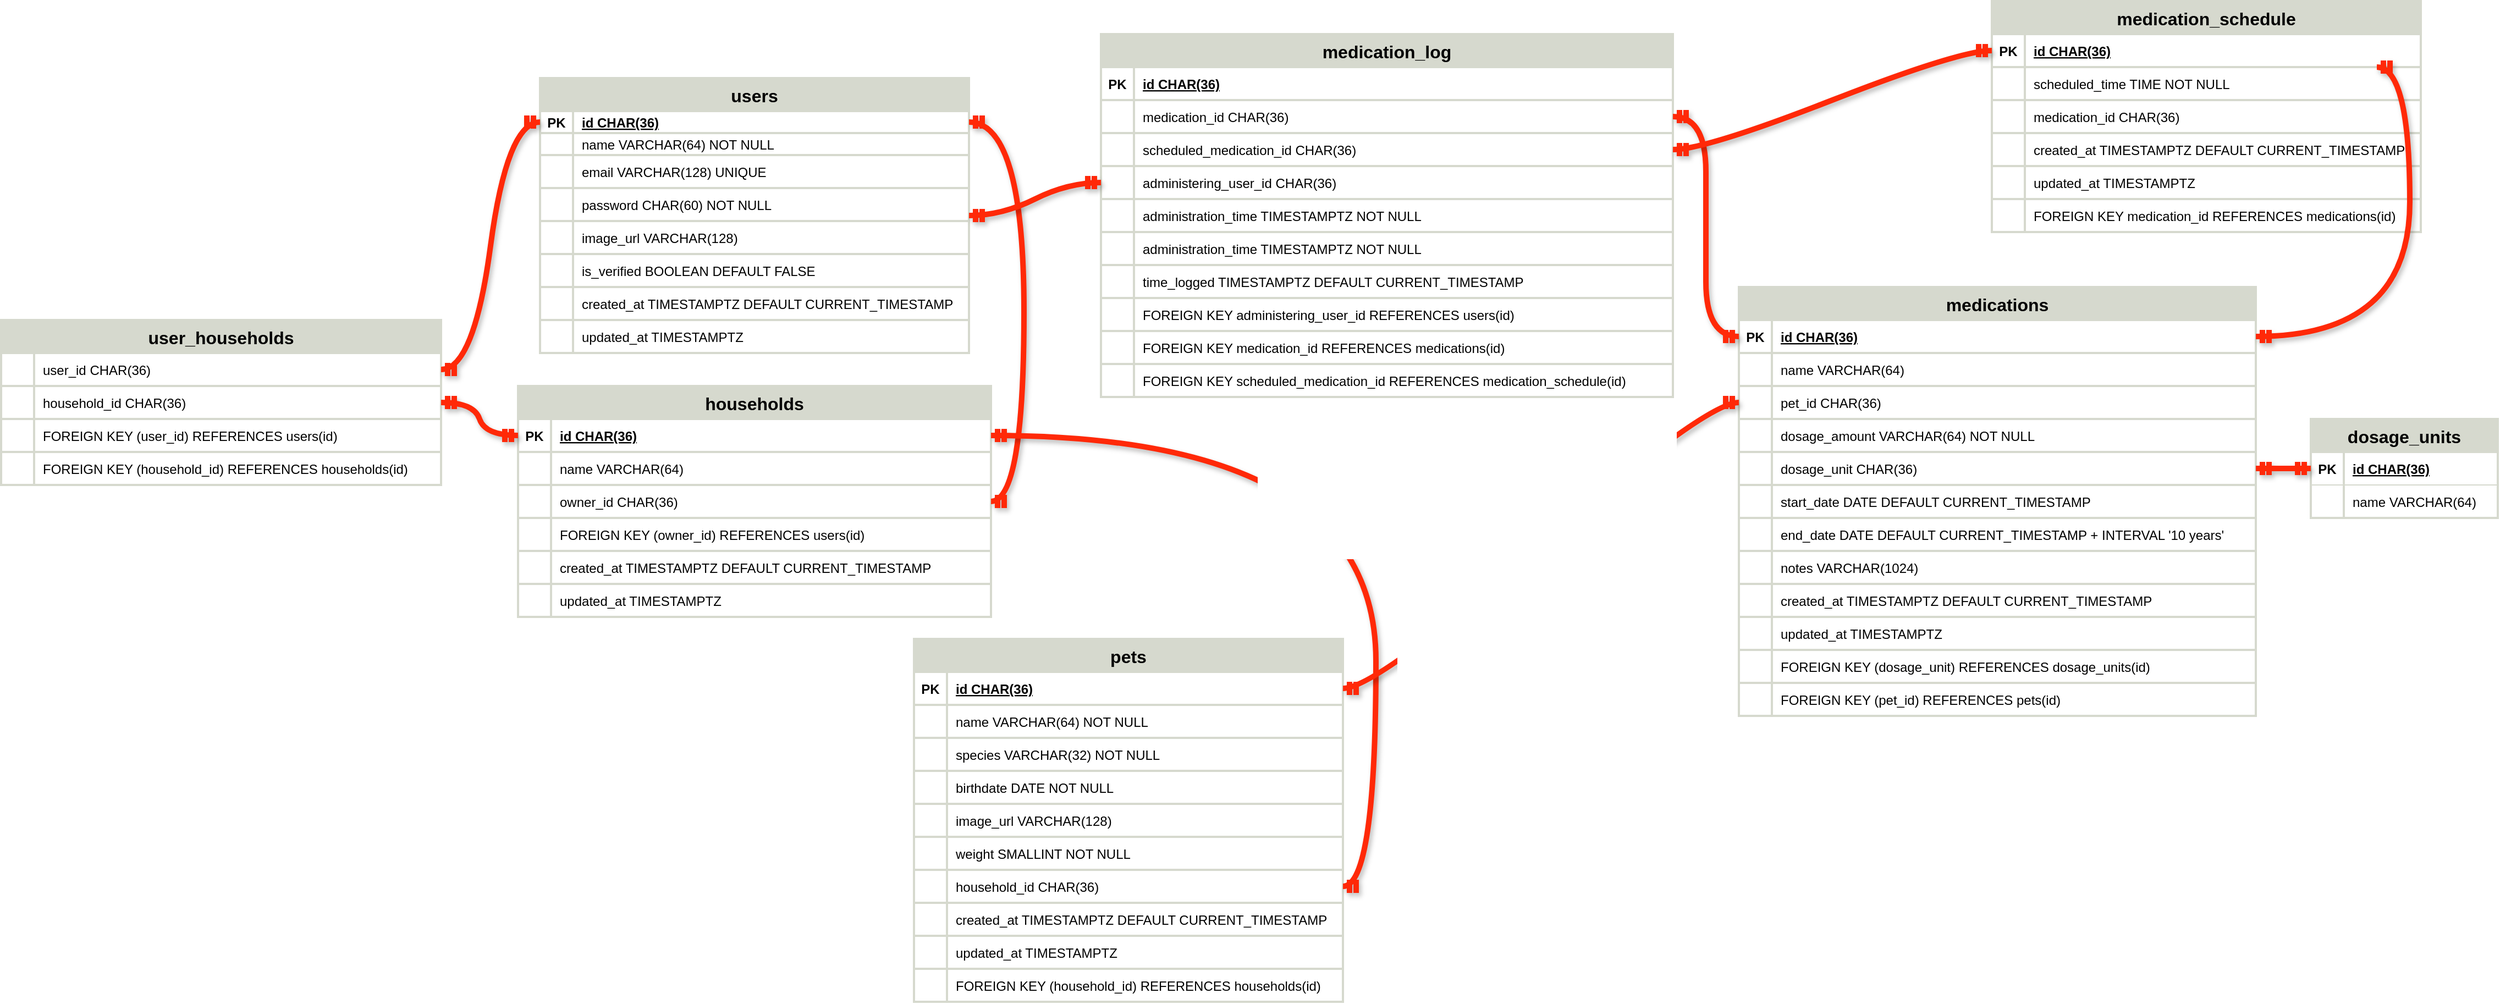 <mxfile version="22.1.17" type="github">
  <diagram name="Page-1" id="0-UlEQoik30xeTsWgtJs">
    <mxGraphModel dx="4531" dy="2226" grid="1" gridSize="10" guides="1" tooltips="1" connect="1" arrows="1" fold="1" page="1" pageScale="1" pageWidth="850" pageHeight="1100" math="0" shadow="0">
      <root>
        <mxCell id="0" />
        <mxCell id="1" parent="0" />
        <mxCell id="Mppwnoug4MWIkZQOMdJh-1" value="users" style="shape=table;startSize=30;container=1;collapsible=1;childLayout=tableLayout;fixedRows=1;rowLines=1;fontStyle=1;align=center;resizeLast=1;swimlaneLine=1;shadow=0;fillColor=#D6D9CE;fontColor=#000000;labelBorderColor=none;labelBackgroundColor=none;fontSize=16;strokeColor=#D6D9CE;strokeWidth=2;" vertex="1" parent="1">
          <mxGeometry x="-540" y="-100" width="390" height="250" as="geometry" />
        </mxCell>
        <mxCell id="Mppwnoug4MWIkZQOMdJh-2" value="" style="shape=tableRow;horizontal=0;startSize=0;swimlaneHead=0;swimlaneBody=0;fillColor=none;collapsible=0;dropTarget=0;points=[[0,0.5],[1,0.5]];portConstraint=eastwest;strokeColor=inherit;top=0;left=0;right=0;bottom=1;swimlaneLine=1;" vertex="1" parent="Mppwnoug4MWIkZQOMdJh-1">
          <mxGeometry y="30" width="390" height="20" as="geometry" />
        </mxCell>
        <mxCell id="Mppwnoug4MWIkZQOMdJh-3" value="PK" style="shape=partialRectangle;overflow=hidden;connectable=0;fillColor=none;strokeColor=inherit;top=0;left=0;bottom=0;right=0;fontStyle=1;swimlaneLine=1;" vertex="1" parent="Mppwnoug4MWIkZQOMdJh-2">
          <mxGeometry width="30" height="20" as="geometry">
            <mxRectangle width="30" height="20" as="alternateBounds" />
          </mxGeometry>
        </mxCell>
        <mxCell id="Mppwnoug4MWIkZQOMdJh-4" value="id CHAR(36) " style="shape=partialRectangle;overflow=hidden;connectable=0;fillColor=none;align=left;strokeColor=inherit;top=0;left=0;bottom=0;right=0;spacingLeft=6;fontStyle=5;swimlaneLine=1;" vertex="1" parent="Mppwnoug4MWIkZQOMdJh-2">
          <mxGeometry x="30" width="360" height="20" as="geometry">
            <mxRectangle width="360" height="20" as="alternateBounds" />
          </mxGeometry>
        </mxCell>
        <mxCell id="Mppwnoug4MWIkZQOMdJh-5" value="" style="shape=tableRow;horizontal=0;startSize=0;swimlaneHead=0;swimlaneBody=0;fillColor=none;collapsible=0;dropTarget=0;points=[[0,0.5],[1,0.5]];portConstraint=eastwest;strokeColor=inherit;top=0;left=0;right=0;bottom=0;swimlaneLine=1;" vertex="1" parent="Mppwnoug4MWIkZQOMdJh-1">
          <mxGeometry y="50" width="390" height="20" as="geometry" />
        </mxCell>
        <mxCell id="Mppwnoug4MWIkZQOMdJh-6" value="" style="shape=partialRectangle;overflow=hidden;connectable=0;fillColor=none;strokeColor=inherit;top=0;left=0;bottom=0;right=0;swimlaneLine=1;" vertex="1" parent="Mppwnoug4MWIkZQOMdJh-5">
          <mxGeometry width="30" height="20" as="geometry">
            <mxRectangle width="30" height="20" as="alternateBounds" />
          </mxGeometry>
        </mxCell>
        <mxCell id="Mppwnoug4MWIkZQOMdJh-7" value="name VARCHAR(64) NOT NULL" style="shape=partialRectangle;overflow=hidden;connectable=0;fillColor=none;align=left;strokeColor=inherit;top=0;left=0;bottom=0;right=0;spacingLeft=6;swimlaneLine=1;" vertex="1" parent="Mppwnoug4MWIkZQOMdJh-5">
          <mxGeometry x="30" width="360" height="20" as="geometry">
            <mxRectangle width="360" height="20" as="alternateBounds" />
          </mxGeometry>
        </mxCell>
        <mxCell id="Mppwnoug4MWIkZQOMdJh-8" value="" style="shape=tableRow;horizontal=0;startSize=0;swimlaneHead=0;swimlaneBody=0;fillColor=none;collapsible=0;dropTarget=0;points=[[0,0.5],[1,0.5]];portConstraint=eastwest;strokeColor=inherit;top=0;left=0;right=0;bottom=0;swimlaneLine=1;" vertex="1" parent="Mppwnoug4MWIkZQOMdJh-1">
          <mxGeometry y="70" width="390" height="30" as="geometry" />
        </mxCell>
        <mxCell id="Mppwnoug4MWIkZQOMdJh-9" value="" style="shape=partialRectangle;overflow=hidden;connectable=0;fillColor=none;strokeColor=inherit;top=0;left=0;bottom=0;right=0;swimlaneLine=1;" vertex="1" parent="Mppwnoug4MWIkZQOMdJh-8">
          <mxGeometry width="30" height="30" as="geometry">
            <mxRectangle width="30" height="30" as="alternateBounds" />
          </mxGeometry>
        </mxCell>
        <mxCell id="Mppwnoug4MWIkZQOMdJh-10" value="email VARCHAR(128) UNIQUE" style="shape=partialRectangle;overflow=hidden;connectable=0;fillColor=none;align=left;strokeColor=inherit;top=0;left=0;bottom=0;right=0;spacingLeft=6;swimlaneLine=1;" vertex="1" parent="Mppwnoug4MWIkZQOMdJh-8">
          <mxGeometry x="30" width="360" height="30" as="geometry">
            <mxRectangle width="360" height="30" as="alternateBounds" />
          </mxGeometry>
        </mxCell>
        <mxCell id="Mppwnoug4MWIkZQOMdJh-11" value="" style="shape=tableRow;horizontal=0;startSize=0;swimlaneHead=0;swimlaneBody=0;fillColor=none;collapsible=0;dropTarget=0;points=[[0,0.5],[1,0.5]];portConstraint=eastwest;strokeColor=inherit;top=0;left=0;right=0;bottom=0;swimlaneLine=1;" vertex="1" parent="Mppwnoug4MWIkZQOMdJh-1">
          <mxGeometry y="100" width="390" height="30" as="geometry" />
        </mxCell>
        <mxCell id="Mppwnoug4MWIkZQOMdJh-12" value="" style="shape=partialRectangle;overflow=hidden;connectable=0;fillColor=none;strokeColor=inherit;top=0;left=0;bottom=0;right=0;swimlaneLine=1;" vertex="1" parent="Mppwnoug4MWIkZQOMdJh-11">
          <mxGeometry width="30" height="30" as="geometry">
            <mxRectangle width="30" height="30" as="alternateBounds" />
          </mxGeometry>
        </mxCell>
        <mxCell id="Mppwnoug4MWIkZQOMdJh-13" value="password CHAR(60) NOT NULL" style="shape=partialRectangle;overflow=hidden;connectable=0;fillColor=none;align=left;strokeColor=inherit;top=0;left=0;bottom=0;right=0;spacingLeft=6;swimlaneLine=1;" vertex="1" parent="Mppwnoug4MWIkZQOMdJh-11">
          <mxGeometry x="30" width="360" height="30" as="geometry">
            <mxRectangle width="360" height="30" as="alternateBounds" />
          </mxGeometry>
        </mxCell>
        <mxCell id="Mppwnoug4MWIkZQOMdJh-14" value="" style="shape=tableRow;horizontal=0;startSize=0;swimlaneHead=0;swimlaneBody=0;fillColor=none;collapsible=0;dropTarget=0;points=[[0,0.5],[1,0.5]];portConstraint=eastwest;strokeColor=inherit;top=0;left=0;right=0;bottom=0;swimlaneLine=1;" vertex="1" parent="Mppwnoug4MWIkZQOMdJh-1">
          <mxGeometry y="130" width="390" height="30" as="geometry" />
        </mxCell>
        <mxCell id="Mppwnoug4MWIkZQOMdJh-15" value="" style="shape=partialRectangle;overflow=hidden;connectable=0;fillColor=none;strokeColor=inherit;top=0;left=0;bottom=0;right=0;swimlaneLine=1;" vertex="1" parent="Mppwnoug4MWIkZQOMdJh-14">
          <mxGeometry width="30" height="30" as="geometry">
            <mxRectangle width="30" height="30" as="alternateBounds" />
          </mxGeometry>
        </mxCell>
        <mxCell id="Mppwnoug4MWIkZQOMdJh-16" value="image_url VARCHAR(128)" style="shape=partialRectangle;overflow=hidden;connectable=0;fillColor=none;align=left;strokeColor=inherit;top=0;left=0;bottom=0;right=0;spacingLeft=6;swimlaneLine=1;" vertex="1" parent="Mppwnoug4MWIkZQOMdJh-14">
          <mxGeometry x="30" width="360" height="30" as="geometry">
            <mxRectangle width="360" height="30" as="alternateBounds" />
          </mxGeometry>
        </mxCell>
        <mxCell id="Mppwnoug4MWIkZQOMdJh-17" value="" style="shape=tableRow;horizontal=0;startSize=0;swimlaneHead=0;swimlaneBody=0;fillColor=none;collapsible=0;dropTarget=0;points=[[0,0.5],[1,0.5]];portConstraint=eastwest;strokeColor=inherit;top=0;left=0;right=0;bottom=0;swimlaneLine=1;" vertex="1" parent="Mppwnoug4MWIkZQOMdJh-1">
          <mxGeometry y="160" width="390" height="30" as="geometry" />
        </mxCell>
        <mxCell id="Mppwnoug4MWIkZQOMdJh-18" value="" style="shape=partialRectangle;overflow=hidden;connectable=0;fillColor=none;strokeColor=inherit;top=0;left=0;bottom=0;right=0;swimlaneLine=1;" vertex="1" parent="Mppwnoug4MWIkZQOMdJh-17">
          <mxGeometry width="30" height="30" as="geometry">
            <mxRectangle width="30" height="30" as="alternateBounds" />
          </mxGeometry>
        </mxCell>
        <mxCell id="Mppwnoug4MWIkZQOMdJh-19" value="is_verified BOOLEAN DEFAULT FALSE" style="shape=partialRectangle;overflow=hidden;connectable=0;fillColor=none;align=left;strokeColor=inherit;top=0;left=0;bottom=0;right=0;spacingLeft=6;swimlaneLine=1;" vertex="1" parent="Mppwnoug4MWIkZQOMdJh-17">
          <mxGeometry x="30" width="360" height="30" as="geometry">
            <mxRectangle width="360" height="30" as="alternateBounds" />
          </mxGeometry>
        </mxCell>
        <mxCell id="Mppwnoug4MWIkZQOMdJh-20" value="" style="shape=tableRow;horizontal=0;startSize=0;swimlaneHead=0;swimlaneBody=0;fillColor=none;collapsible=0;dropTarget=0;points=[[0,0.5],[1,0.5]];portConstraint=eastwest;strokeColor=inherit;top=0;left=0;right=0;bottom=0;swimlaneLine=1;" vertex="1" parent="Mppwnoug4MWIkZQOMdJh-1">
          <mxGeometry y="190" width="390" height="30" as="geometry" />
        </mxCell>
        <mxCell id="Mppwnoug4MWIkZQOMdJh-21" value="" style="shape=partialRectangle;overflow=hidden;connectable=0;fillColor=none;strokeColor=inherit;top=0;left=0;bottom=0;right=0;swimlaneLine=1;" vertex="1" parent="Mppwnoug4MWIkZQOMdJh-20">
          <mxGeometry width="30" height="30" as="geometry">
            <mxRectangle width="30" height="30" as="alternateBounds" />
          </mxGeometry>
        </mxCell>
        <mxCell id="Mppwnoug4MWIkZQOMdJh-22" value="created_at TIMESTAMPTZ DEFAULT CURRENT_TIMESTAMP" style="shape=partialRectangle;overflow=hidden;connectable=0;fillColor=none;align=left;strokeColor=inherit;top=0;left=0;bottom=0;right=0;spacingLeft=6;swimlaneLine=1;" vertex="1" parent="Mppwnoug4MWIkZQOMdJh-20">
          <mxGeometry x="30" width="360" height="30" as="geometry">
            <mxRectangle width="360" height="30" as="alternateBounds" />
          </mxGeometry>
        </mxCell>
        <mxCell id="Mppwnoug4MWIkZQOMdJh-23" value="" style="shape=tableRow;horizontal=0;startSize=0;swimlaneHead=0;swimlaneBody=0;fillColor=none;collapsible=0;dropTarget=0;points=[[0,0.5],[1,0.5]];portConstraint=eastwest;strokeColor=inherit;top=0;left=0;right=0;bottom=0;swimlaneLine=1;" vertex="1" parent="Mppwnoug4MWIkZQOMdJh-1">
          <mxGeometry y="220" width="390" height="30" as="geometry" />
        </mxCell>
        <mxCell id="Mppwnoug4MWIkZQOMdJh-24" value="" style="shape=partialRectangle;overflow=hidden;connectable=0;fillColor=none;strokeColor=inherit;top=0;left=0;bottom=0;right=0;swimlaneLine=1;" vertex="1" parent="Mppwnoug4MWIkZQOMdJh-23">
          <mxGeometry width="30" height="30" as="geometry">
            <mxRectangle width="30" height="30" as="alternateBounds" />
          </mxGeometry>
        </mxCell>
        <mxCell id="Mppwnoug4MWIkZQOMdJh-25" value="updated_at TIMESTAMPTZ" style="shape=partialRectangle;overflow=hidden;connectable=0;fillColor=none;align=left;strokeColor=inherit;top=0;left=0;bottom=0;right=0;spacingLeft=6;swimlaneLine=1;" vertex="1" parent="Mppwnoug4MWIkZQOMdJh-23">
          <mxGeometry x="30" width="360" height="30" as="geometry">
            <mxRectangle width="360" height="30" as="alternateBounds" />
          </mxGeometry>
        </mxCell>
        <mxCell id="Mppwnoug4MWIkZQOMdJh-26" value="households" style="shape=table;startSize=30;container=1;collapsible=1;childLayout=tableLayout;fixedRows=1;rowLines=1;fontStyle=1;align=center;resizeLast=1;swimlaneLine=1;shadow=0;fillColor=#D6D9CE;fontColor=#000000;labelBorderColor=none;labelBackgroundColor=none;fontSize=16;strokeColor=#D6D9CE;strokeWidth=2;" vertex="1" parent="1">
          <mxGeometry x="-560" y="180" width="430" height="210" as="geometry" />
        </mxCell>
        <mxCell id="Mppwnoug4MWIkZQOMdJh-27" value="" style="shape=tableRow;horizontal=0;startSize=0;swimlaneHead=0;swimlaneBody=0;fillColor=none;collapsible=0;dropTarget=0;points=[[0,0.5],[1,0.5]];portConstraint=eastwest;strokeColor=inherit;top=0;left=0;right=0;bottom=1;swimlaneLine=1;" vertex="1" parent="Mppwnoug4MWIkZQOMdJh-26">
          <mxGeometry y="30" width="430" height="30" as="geometry" />
        </mxCell>
        <mxCell id="Mppwnoug4MWIkZQOMdJh-28" value="PK" style="shape=partialRectangle;overflow=hidden;connectable=0;fillColor=none;strokeColor=inherit;top=0;left=0;bottom=0;right=0;fontStyle=1;swimlaneLine=1;" vertex="1" parent="Mppwnoug4MWIkZQOMdJh-27">
          <mxGeometry width="30" height="30" as="geometry">
            <mxRectangle width="30" height="30" as="alternateBounds" />
          </mxGeometry>
        </mxCell>
        <mxCell id="Mppwnoug4MWIkZQOMdJh-29" value="id CHAR(36) " style="shape=partialRectangle;overflow=hidden;connectable=0;fillColor=none;align=left;strokeColor=inherit;top=0;left=0;bottom=0;right=0;spacingLeft=6;fontStyle=5;swimlaneLine=1;" vertex="1" parent="Mppwnoug4MWIkZQOMdJh-27">
          <mxGeometry x="30" width="400" height="30" as="geometry">
            <mxRectangle width="400" height="30" as="alternateBounds" />
          </mxGeometry>
        </mxCell>
        <mxCell id="Mppwnoug4MWIkZQOMdJh-30" value="" style="shape=tableRow;horizontal=0;startSize=0;swimlaneHead=0;swimlaneBody=0;fillColor=none;collapsible=0;dropTarget=0;points=[[0,0.5],[1,0.5]];portConstraint=eastwest;strokeColor=inherit;top=0;left=0;right=0;bottom=0;swimlaneLine=1;" vertex="1" parent="Mppwnoug4MWIkZQOMdJh-26">
          <mxGeometry y="60" width="430" height="30" as="geometry" />
        </mxCell>
        <mxCell id="Mppwnoug4MWIkZQOMdJh-31" value="" style="shape=partialRectangle;overflow=hidden;connectable=0;fillColor=none;strokeColor=inherit;top=0;left=0;bottom=0;right=0;swimlaneLine=1;" vertex="1" parent="Mppwnoug4MWIkZQOMdJh-30">
          <mxGeometry width="30" height="30" as="geometry">
            <mxRectangle width="30" height="30" as="alternateBounds" />
          </mxGeometry>
        </mxCell>
        <mxCell id="Mppwnoug4MWIkZQOMdJh-32" value="name VARCHAR(64)" style="shape=partialRectangle;overflow=hidden;connectable=0;fillColor=none;align=left;strokeColor=inherit;top=0;left=0;bottom=0;right=0;spacingLeft=6;swimlaneLine=1;" vertex="1" parent="Mppwnoug4MWIkZQOMdJh-30">
          <mxGeometry x="30" width="400" height="30" as="geometry">
            <mxRectangle width="400" height="30" as="alternateBounds" />
          </mxGeometry>
        </mxCell>
        <mxCell id="Mppwnoug4MWIkZQOMdJh-33" value="" style="shape=tableRow;horizontal=0;startSize=0;swimlaneHead=0;swimlaneBody=0;fillColor=none;collapsible=0;dropTarget=0;points=[[0,0.5],[1,0.5]];portConstraint=eastwest;strokeColor=inherit;top=0;left=0;right=0;bottom=0;swimlaneLine=1;" vertex="1" parent="Mppwnoug4MWIkZQOMdJh-26">
          <mxGeometry y="90" width="430" height="30" as="geometry" />
        </mxCell>
        <mxCell id="Mppwnoug4MWIkZQOMdJh-34" value="" style="shape=partialRectangle;overflow=hidden;connectable=0;fillColor=none;strokeColor=inherit;top=0;left=0;bottom=0;right=0;swimlaneLine=1;" vertex="1" parent="Mppwnoug4MWIkZQOMdJh-33">
          <mxGeometry width="30" height="30" as="geometry">
            <mxRectangle width="30" height="30" as="alternateBounds" />
          </mxGeometry>
        </mxCell>
        <mxCell id="Mppwnoug4MWIkZQOMdJh-35" value="owner_id CHAR(36)" style="shape=partialRectangle;overflow=hidden;connectable=0;fillColor=none;align=left;strokeColor=inherit;top=0;left=0;bottom=0;right=0;spacingLeft=6;swimlaneLine=1;" vertex="1" parent="Mppwnoug4MWIkZQOMdJh-33">
          <mxGeometry x="30" width="400" height="30" as="geometry">
            <mxRectangle width="400" height="30" as="alternateBounds" />
          </mxGeometry>
        </mxCell>
        <mxCell id="Mppwnoug4MWIkZQOMdJh-36" value="" style="shape=tableRow;horizontal=0;startSize=0;swimlaneHead=0;swimlaneBody=0;fillColor=none;collapsible=0;dropTarget=0;points=[[0,0.5],[1,0.5]];portConstraint=eastwest;strokeColor=inherit;top=0;left=0;right=0;bottom=0;swimlaneLine=1;" vertex="1" parent="Mppwnoug4MWIkZQOMdJh-26">
          <mxGeometry y="120" width="430" height="30" as="geometry" />
        </mxCell>
        <mxCell id="Mppwnoug4MWIkZQOMdJh-37" value="" style="shape=partialRectangle;overflow=hidden;connectable=0;fillColor=none;strokeColor=inherit;top=0;left=0;bottom=0;right=0;swimlaneLine=1;" vertex="1" parent="Mppwnoug4MWIkZQOMdJh-36">
          <mxGeometry width="30" height="30" as="geometry">
            <mxRectangle width="30" height="30" as="alternateBounds" />
          </mxGeometry>
        </mxCell>
        <mxCell id="Mppwnoug4MWIkZQOMdJh-38" value="FOREIGN KEY (owner_id) REFERENCES users(id)" style="shape=partialRectangle;overflow=hidden;connectable=0;fillColor=none;align=left;strokeColor=inherit;top=0;left=0;bottom=0;right=0;spacingLeft=6;swimlaneLine=1;" vertex="1" parent="Mppwnoug4MWIkZQOMdJh-36">
          <mxGeometry x="30" width="400" height="30" as="geometry">
            <mxRectangle width="400" height="30" as="alternateBounds" />
          </mxGeometry>
        </mxCell>
        <mxCell id="Mppwnoug4MWIkZQOMdJh-39" value="" style="shape=tableRow;horizontal=0;startSize=0;swimlaneHead=0;swimlaneBody=0;fillColor=none;collapsible=0;dropTarget=0;points=[[0,0.5],[1,0.5]];portConstraint=eastwest;strokeColor=inherit;top=0;left=0;right=0;bottom=0;swimlaneLine=1;" vertex="1" parent="Mppwnoug4MWIkZQOMdJh-26">
          <mxGeometry y="150" width="430" height="30" as="geometry" />
        </mxCell>
        <mxCell id="Mppwnoug4MWIkZQOMdJh-40" value="" style="shape=partialRectangle;overflow=hidden;connectable=0;fillColor=none;strokeColor=inherit;top=0;left=0;bottom=0;right=0;swimlaneLine=1;" vertex="1" parent="Mppwnoug4MWIkZQOMdJh-39">
          <mxGeometry width="30" height="30" as="geometry">
            <mxRectangle width="30" height="30" as="alternateBounds" />
          </mxGeometry>
        </mxCell>
        <mxCell id="Mppwnoug4MWIkZQOMdJh-41" value="created_at TIMESTAMPTZ DEFAULT CURRENT_TIMESTAMP" style="shape=partialRectangle;overflow=hidden;connectable=0;fillColor=none;align=left;strokeColor=inherit;top=0;left=0;bottom=0;right=0;spacingLeft=6;swimlaneLine=1;" vertex="1" parent="Mppwnoug4MWIkZQOMdJh-39">
          <mxGeometry x="30" width="400" height="30" as="geometry">
            <mxRectangle width="400" height="30" as="alternateBounds" />
          </mxGeometry>
        </mxCell>
        <mxCell id="Mppwnoug4MWIkZQOMdJh-42" value="" style="shape=tableRow;horizontal=0;startSize=0;swimlaneHead=0;swimlaneBody=0;fillColor=none;collapsible=0;dropTarget=0;points=[[0,0.5],[1,0.5]];portConstraint=eastwest;strokeColor=inherit;top=0;left=0;right=0;bottom=0;swimlaneLine=1;" vertex="1" parent="Mppwnoug4MWIkZQOMdJh-26">
          <mxGeometry y="180" width="430" height="30" as="geometry" />
        </mxCell>
        <mxCell id="Mppwnoug4MWIkZQOMdJh-43" value="" style="shape=partialRectangle;overflow=hidden;connectable=0;fillColor=none;strokeColor=inherit;top=0;left=0;bottom=0;right=0;swimlaneLine=1;" vertex="1" parent="Mppwnoug4MWIkZQOMdJh-42">
          <mxGeometry width="30" height="30" as="geometry">
            <mxRectangle width="30" height="30" as="alternateBounds" />
          </mxGeometry>
        </mxCell>
        <mxCell id="Mppwnoug4MWIkZQOMdJh-44" value="updated_at TIMESTAMPTZ" style="shape=partialRectangle;overflow=hidden;connectable=0;fillColor=none;align=left;strokeColor=inherit;top=0;left=0;bottom=0;right=0;spacingLeft=6;swimlaneLine=1;" vertex="1" parent="Mppwnoug4MWIkZQOMdJh-42">
          <mxGeometry x="30" width="400" height="30" as="geometry">
            <mxRectangle width="400" height="30" as="alternateBounds" />
          </mxGeometry>
        </mxCell>
        <mxCell id="Mppwnoug4MWIkZQOMdJh-45" value="user_households" style="shape=table;startSize=30;container=1;collapsible=1;childLayout=tableLayout;fixedRows=1;rowLines=1;fontStyle=1;align=center;resizeLast=1;swimlaneLine=1;shadow=0;fillColor=#D6D9CE;fontColor=#000000;labelBorderColor=none;labelBackgroundColor=none;fontSize=16;strokeColor=#D6D9CE;strokeWidth=2;" vertex="1" parent="1">
          <mxGeometry x="-1030" y="120" width="400" height="150" as="geometry" />
        </mxCell>
        <mxCell id="Mppwnoug4MWIkZQOMdJh-46" value="" style="shape=tableRow;horizontal=0;startSize=0;swimlaneHead=0;swimlaneBody=0;fillColor=none;collapsible=0;dropTarget=0;points=[[0,0.5],[1,0.5]];portConstraint=eastwest;strokeColor=inherit;top=0;left=0;right=0;bottom=0;swimlaneLine=1;" vertex="1" parent="Mppwnoug4MWIkZQOMdJh-45">
          <mxGeometry y="30" width="400" height="30" as="geometry" />
        </mxCell>
        <mxCell id="Mppwnoug4MWIkZQOMdJh-47" value="" style="shape=partialRectangle;overflow=hidden;connectable=0;fillColor=none;strokeColor=inherit;top=0;left=0;bottom=0;right=0;swimlaneLine=1;" vertex="1" parent="Mppwnoug4MWIkZQOMdJh-46">
          <mxGeometry width="30" height="30" as="geometry">
            <mxRectangle width="30" height="30" as="alternateBounds" />
          </mxGeometry>
        </mxCell>
        <mxCell id="Mppwnoug4MWIkZQOMdJh-48" value="user_id CHAR(36)" style="shape=partialRectangle;overflow=hidden;connectable=0;fillColor=none;align=left;strokeColor=inherit;top=0;left=0;bottom=0;right=0;spacingLeft=6;swimlaneLine=1;" vertex="1" parent="Mppwnoug4MWIkZQOMdJh-46">
          <mxGeometry x="30" width="370" height="30" as="geometry">
            <mxRectangle width="370" height="30" as="alternateBounds" />
          </mxGeometry>
        </mxCell>
        <mxCell id="Mppwnoug4MWIkZQOMdJh-49" value="" style="shape=tableRow;horizontal=0;startSize=0;swimlaneHead=0;swimlaneBody=0;fillColor=none;collapsible=0;dropTarget=0;points=[[0,0.5],[1,0.5]];portConstraint=eastwest;strokeColor=inherit;top=0;left=0;right=0;bottom=0;swimlaneLine=1;" vertex="1" parent="Mppwnoug4MWIkZQOMdJh-45">
          <mxGeometry y="60" width="400" height="30" as="geometry" />
        </mxCell>
        <mxCell id="Mppwnoug4MWIkZQOMdJh-50" value="" style="shape=partialRectangle;overflow=hidden;connectable=0;fillColor=none;strokeColor=inherit;top=0;left=0;bottom=0;right=0;swimlaneLine=1;" vertex="1" parent="Mppwnoug4MWIkZQOMdJh-49">
          <mxGeometry width="30" height="30" as="geometry">
            <mxRectangle width="30" height="30" as="alternateBounds" />
          </mxGeometry>
        </mxCell>
        <mxCell id="Mppwnoug4MWIkZQOMdJh-51" value="household_id CHAR(36)" style="shape=partialRectangle;overflow=hidden;connectable=0;fillColor=none;align=left;strokeColor=inherit;top=0;left=0;bottom=0;right=0;spacingLeft=6;swimlaneLine=1;" vertex="1" parent="Mppwnoug4MWIkZQOMdJh-49">
          <mxGeometry x="30" width="370" height="30" as="geometry">
            <mxRectangle width="370" height="30" as="alternateBounds" />
          </mxGeometry>
        </mxCell>
        <mxCell id="Mppwnoug4MWIkZQOMdJh-52" value="" style="shape=tableRow;horizontal=0;startSize=0;swimlaneHead=0;swimlaneBody=0;fillColor=none;collapsible=0;dropTarget=0;points=[[0,0.5],[1,0.5]];portConstraint=eastwest;strokeColor=inherit;top=0;left=0;right=0;bottom=0;swimlaneLine=1;" vertex="1" parent="Mppwnoug4MWIkZQOMdJh-45">
          <mxGeometry y="90" width="400" height="30" as="geometry" />
        </mxCell>
        <mxCell id="Mppwnoug4MWIkZQOMdJh-53" value="" style="shape=partialRectangle;overflow=hidden;connectable=0;fillColor=none;strokeColor=inherit;top=0;left=0;bottom=0;right=0;swimlaneLine=1;" vertex="1" parent="Mppwnoug4MWIkZQOMdJh-52">
          <mxGeometry width="30" height="30" as="geometry">
            <mxRectangle width="30" height="30" as="alternateBounds" />
          </mxGeometry>
        </mxCell>
        <mxCell id="Mppwnoug4MWIkZQOMdJh-54" value="FOREIGN KEY (user_id) REFERENCES users(id)" style="shape=partialRectangle;overflow=hidden;connectable=0;fillColor=none;align=left;strokeColor=inherit;top=0;left=0;bottom=0;right=0;spacingLeft=6;swimlaneLine=1;" vertex="1" parent="Mppwnoug4MWIkZQOMdJh-52">
          <mxGeometry x="30" width="370" height="30" as="geometry">
            <mxRectangle width="370" height="30" as="alternateBounds" />
          </mxGeometry>
        </mxCell>
        <mxCell id="Mppwnoug4MWIkZQOMdJh-55" value="" style="shape=tableRow;horizontal=0;startSize=0;swimlaneHead=0;swimlaneBody=0;fillColor=none;collapsible=0;dropTarget=0;points=[[0,0.5],[1,0.5]];portConstraint=eastwest;strokeColor=inherit;top=0;left=0;right=0;bottom=0;swimlaneLine=1;" vertex="1" parent="Mppwnoug4MWIkZQOMdJh-45">
          <mxGeometry y="120" width="400" height="30" as="geometry" />
        </mxCell>
        <mxCell id="Mppwnoug4MWIkZQOMdJh-56" value="" style="shape=partialRectangle;overflow=hidden;connectable=0;fillColor=none;strokeColor=inherit;top=0;left=0;bottom=0;right=0;swimlaneLine=1;" vertex="1" parent="Mppwnoug4MWIkZQOMdJh-55">
          <mxGeometry width="30" height="30" as="geometry">
            <mxRectangle width="30" height="30" as="alternateBounds" />
          </mxGeometry>
        </mxCell>
        <mxCell id="Mppwnoug4MWIkZQOMdJh-57" value="FOREIGN KEY (household_id) REFERENCES households(id)" style="shape=partialRectangle;overflow=hidden;connectable=0;fillColor=none;align=left;strokeColor=inherit;top=0;left=0;bottom=0;right=0;spacingLeft=6;swimlaneLine=1;" vertex="1" parent="Mppwnoug4MWIkZQOMdJh-55">
          <mxGeometry x="30" width="370" height="30" as="geometry">
            <mxRectangle width="370" height="30" as="alternateBounds" />
          </mxGeometry>
        </mxCell>
        <mxCell id="Mppwnoug4MWIkZQOMdJh-58" value="pets" style="shape=table;startSize=30;container=1;collapsible=1;childLayout=tableLayout;fixedRows=1;rowLines=1;fontStyle=1;align=center;resizeLast=1;swimlaneLine=1;shadow=0;fillColor=#D6D9CE;fontColor=#000000;labelBorderColor=none;labelBackgroundColor=none;fontSize=16;strokeColor=#D6D9CE;strokeWidth=2;" vertex="1" parent="1">
          <mxGeometry x="-200" y="410" width="390" height="330" as="geometry" />
        </mxCell>
        <mxCell id="Mppwnoug4MWIkZQOMdJh-59" value="" style="shape=tableRow;horizontal=0;startSize=0;swimlaneHead=0;swimlaneBody=0;fillColor=none;collapsible=0;dropTarget=0;points=[[0,0.5],[1,0.5]];portConstraint=eastwest;strokeColor=inherit;top=0;left=0;right=0;bottom=1;swimlaneLine=1;" vertex="1" parent="Mppwnoug4MWIkZQOMdJh-58">
          <mxGeometry y="30" width="390" height="30" as="geometry" />
        </mxCell>
        <mxCell id="Mppwnoug4MWIkZQOMdJh-60" value="PK" style="shape=partialRectangle;overflow=hidden;connectable=0;fillColor=none;strokeColor=inherit;top=0;left=0;bottom=0;right=0;fontStyle=1;swimlaneLine=1;" vertex="1" parent="Mppwnoug4MWIkZQOMdJh-59">
          <mxGeometry width="30" height="30" as="geometry">
            <mxRectangle width="30" height="30" as="alternateBounds" />
          </mxGeometry>
        </mxCell>
        <mxCell id="Mppwnoug4MWIkZQOMdJh-61" value="id CHAR(36) " style="shape=partialRectangle;overflow=hidden;connectable=0;fillColor=none;align=left;strokeColor=inherit;top=0;left=0;bottom=0;right=0;spacingLeft=6;fontStyle=5;swimlaneLine=1;" vertex="1" parent="Mppwnoug4MWIkZQOMdJh-59">
          <mxGeometry x="30" width="360" height="30" as="geometry">
            <mxRectangle width="360" height="30" as="alternateBounds" />
          </mxGeometry>
        </mxCell>
        <mxCell id="Mppwnoug4MWIkZQOMdJh-62" value="" style="shape=tableRow;horizontal=0;startSize=0;swimlaneHead=0;swimlaneBody=0;fillColor=none;collapsible=0;dropTarget=0;points=[[0,0.5],[1,0.5]];portConstraint=eastwest;strokeColor=inherit;top=0;left=0;right=0;bottom=0;swimlaneLine=1;" vertex="1" parent="Mppwnoug4MWIkZQOMdJh-58">
          <mxGeometry y="60" width="390" height="30" as="geometry" />
        </mxCell>
        <mxCell id="Mppwnoug4MWIkZQOMdJh-63" value="" style="shape=partialRectangle;overflow=hidden;connectable=0;fillColor=none;strokeColor=inherit;top=0;left=0;bottom=0;right=0;swimlaneLine=1;" vertex="1" parent="Mppwnoug4MWIkZQOMdJh-62">
          <mxGeometry width="30" height="30" as="geometry">
            <mxRectangle width="30" height="30" as="alternateBounds" />
          </mxGeometry>
        </mxCell>
        <mxCell id="Mppwnoug4MWIkZQOMdJh-64" value="name VARCHAR(64) NOT NULL" style="shape=partialRectangle;overflow=hidden;connectable=0;fillColor=none;align=left;strokeColor=inherit;top=0;left=0;bottom=0;right=0;spacingLeft=6;swimlaneLine=1;" vertex="1" parent="Mppwnoug4MWIkZQOMdJh-62">
          <mxGeometry x="30" width="360" height="30" as="geometry">
            <mxRectangle width="360" height="30" as="alternateBounds" />
          </mxGeometry>
        </mxCell>
        <mxCell id="Mppwnoug4MWIkZQOMdJh-65" value="" style="shape=tableRow;horizontal=0;startSize=0;swimlaneHead=0;swimlaneBody=0;fillColor=none;collapsible=0;dropTarget=0;points=[[0,0.5],[1,0.5]];portConstraint=eastwest;strokeColor=inherit;top=0;left=0;right=0;bottom=0;swimlaneLine=1;" vertex="1" parent="Mppwnoug4MWIkZQOMdJh-58">
          <mxGeometry y="90" width="390" height="30" as="geometry" />
        </mxCell>
        <mxCell id="Mppwnoug4MWIkZQOMdJh-66" value="" style="shape=partialRectangle;overflow=hidden;connectable=0;fillColor=none;strokeColor=inherit;top=0;left=0;bottom=0;right=0;swimlaneLine=1;" vertex="1" parent="Mppwnoug4MWIkZQOMdJh-65">
          <mxGeometry width="30" height="30" as="geometry">
            <mxRectangle width="30" height="30" as="alternateBounds" />
          </mxGeometry>
        </mxCell>
        <mxCell id="Mppwnoug4MWIkZQOMdJh-67" value="species VARCHAR(32) NOT NULL" style="shape=partialRectangle;overflow=hidden;connectable=0;fillColor=none;align=left;strokeColor=inherit;top=0;left=0;bottom=0;right=0;spacingLeft=6;swimlaneLine=1;" vertex="1" parent="Mppwnoug4MWIkZQOMdJh-65">
          <mxGeometry x="30" width="360" height="30" as="geometry">
            <mxRectangle width="360" height="30" as="alternateBounds" />
          </mxGeometry>
        </mxCell>
        <mxCell id="Mppwnoug4MWIkZQOMdJh-68" value="" style="shape=tableRow;horizontal=0;startSize=0;swimlaneHead=0;swimlaneBody=0;fillColor=none;collapsible=0;dropTarget=0;points=[[0,0.5],[1,0.5]];portConstraint=eastwest;strokeColor=inherit;top=0;left=0;right=0;bottom=0;swimlaneLine=1;" vertex="1" parent="Mppwnoug4MWIkZQOMdJh-58">
          <mxGeometry y="120" width="390" height="30" as="geometry" />
        </mxCell>
        <mxCell id="Mppwnoug4MWIkZQOMdJh-69" value="" style="shape=partialRectangle;overflow=hidden;connectable=0;fillColor=none;strokeColor=inherit;top=0;left=0;bottom=0;right=0;swimlaneLine=1;" vertex="1" parent="Mppwnoug4MWIkZQOMdJh-68">
          <mxGeometry width="30" height="30" as="geometry">
            <mxRectangle width="30" height="30" as="alternateBounds" />
          </mxGeometry>
        </mxCell>
        <mxCell id="Mppwnoug4MWIkZQOMdJh-70" value="birthdate DATE NOT NULL" style="shape=partialRectangle;overflow=hidden;connectable=0;fillColor=none;align=left;strokeColor=inherit;top=0;left=0;bottom=0;right=0;spacingLeft=6;swimlaneLine=1;" vertex="1" parent="Mppwnoug4MWIkZQOMdJh-68">
          <mxGeometry x="30" width="360" height="30" as="geometry">
            <mxRectangle width="360" height="30" as="alternateBounds" />
          </mxGeometry>
        </mxCell>
        <mxCell id="Mppwnoug4MWIkZQOMdJh-71" value="" style="shape=tableRow;horizontal=0;startSize=0;swimlaneHead=0;swimlaneBody=0;fillColor=none;collapsible=0;dropTarget=0;points=[[0,0.5],[1,0.5]];portConstraint=eastwest;strokeColor=inherit;top=0;left=0;right=0;bottom=0;swimlaneLine=1;" vertex="1" parent="Mppwnoug4MWIkZQOMdJh-58">
          <mxGeometry y="150" width="390" height="30" as="geometry" />
        </mxCell>
        <mxCell id="Mppwnoug4MWIkZQOMdJh-72" value="" style="shape=partialRectangle;overflow=hidden;connectable=0;fillColor=none;strokeColor=inherit;top=0;left=0;bottom=0;right=0;swimlaneLine=1;" vertex="1" parent="Mppwnoug4MWIkZQOMdJh-71">
          <mxGeometry width="30" height="30" as="geometry">
            <mxRectangle width="30" height="30" as="alternateBounds" />
          </mxGeometry>
        </mxCell>
        <mxCell id="Mppwnoug4MWIkZQOMdJh-73" value="image_url VARCHAR(128)" style="shape=partialRectangle;overflow=hidden;connectable=0;fillColor=none;align=left;strokeColor=inherit;top=0;left=0;bottom=0;right=0;spacingLeft=6;swimlaneLine=1;" vertex="1" parent="Mppwnoug4MWIkZQOMdJh-71">
          <mxGeometry x="30" width="360" height="30" as="geometry">
            <mxRectangle width="360" height="30" as="alternateBounds" />
          </mxGeometry>
        </mxCell>
        <mxCell id="Mppwnoug4MWIkZQOMdJh-74" value="" style="shape=tableRow;horizontal=0;startSize=0;swimlaneHead=0;swimlaneBody=0;fillColor=none;collapsible=0;dropTarget=0;points=[[0,0.5],[1,0.5]];portConstraint=eastwest;strokeColor=inherit;top=0;left=0;right=0;bottom=0;swimlaneLine=1;" vertex="1" parent="Mppwnoug4MWIkZQOMdJh-58">
          <mxGeometry y="180" width="390" height="30" as="geometry" />
        </mxCell>
        <mxCell id="Mppwnoug4MWIkZQOMdJh-75" value="" style="shape=partialRectangle;overflow=hidden;connectable=0;fillColor=none;strokeColor=inherit;top=0;left=0;bottom=0;right=0;swimlaneLine=1;" vertex="1" parent="Mppwnoug4MWIkZQOMdJh-74">
          <mxGeometry width="30" height="30" as="geometry">
            <mxRectangle width="30" height="30" as="alternateBounds" />
          </mxGeometry>
        </mxCell>
        <mxCell id="Mppwnoug4MWIkZQOMdJh-76" value="weight SMALLINT NOT NULL" style="shape=partialRectangle;overflow=hidden;connectable=0;fillColor=none;align=left;strokeColor=inherit;top=0;left=0;bottom=0;right=0;spacingLeft=6;swimlaneLine=1;" vertex="1" parent="Mppwnoug4MWIkZQOMdJh-74">
          <mxGeometry x="30" width="360" height="30" as="geometry">
            <mxRectangle width="360" height="30" as="alternateBounds" />
          </mxGeometry>
        </mxCell>
        <mxCell id="Mppwnoug4MWIkZQOMdJh-77" value="" style="shape=tableRow;horizontal=0;startSize=0;swimlaneHead=0;swimlaneBody=0;fillColor=none;collapsible=0;dropTarget=0;points=[[0,0.5],[1,0.5]];portConstraint=eastwest;strokeColor=inherit;top=0;left=0;right=0;bottom=0;swimlaneLine=1;" vertex="1" parent="Mppwnoug4MWIkZQOMdJh-58">
          <mxGeometry y="210" width="390" height="30" as="geometry" />
        </mxCell>
        <mxCell id="Mppwnoug4MWIkZQOMdJh-78" value="" style="shape=partialRectangle;overflow=hidden;connectable=0;fillColor=none;strokeColor=inherit;top=0;left=0;bottom=0;right=0;swimlaneLine=1;" vertex="1" parent="Mppwnoug4MWIkZQOMdJh-77">
          <mxGeometry width="30" height="30" as="geometry">
            <mxRectangle width="30" height="30" as="alternateBounds" />
          </mxGeometry>
        </mxCell>
        <mxCell id="Mppwnoug4MWIkZQOMdJh-79" value="household_id CHAR(36)" style="shape=partialRectangle;overflow=hidden;connectable=0;fillColor=none;align=left;strokeColor=inherit;top=0;left=0;bottom=0;right=0;spacingLeft=6;swimlaneLine=1;" vertex="1" parent="Mppwnoug4MWIkZQOMdJh-77">
          <mxGeometry x="30" width="360" height="30" as="geometry">
            <mxRectangle width="360" height="30" as="alternateBounds" />
          </mxGeometry>
        </mxCell>
        <mxCell id="Mppwnoug4MWIkZQOMdJh-80" value="" style="shape=tableRow;horizontal=0;startSize=0;swimlaneHead=0;swimlaneBody=0;fillColor=none;collapsible=0;dropTarget=0;points=[[0,0.5],[1,0.5]];portConstraint=eastwest;strokeColor=inherit;top=0;left=0;right=0;bottom=0;swimlaneLine=1;" vertex="1" parent="Mppwnoug4MWIkZQOMdJh-58">
          <mxGeometry y="240" width="390" height="30" as="geometry" />
        </mxCell>
        <mxCell id="Mppwnoug4MWIkZQOMdJh-81" value="" style="shape=partialRectangle;overflow=hidden;connectable=0;fillColor=none;strokeColor=inherit;top=0;left=0;bottom=0;right=0;swimlaneLine=1;" vertex="1" parent="Mppwnoug4MWIkZQOMdJh-80">
          <mxGeometry width="30" height="30" as="geometry">
            <mxRectangle width="30" height="30" as="alternateBounds" />
          </mxGeometry>
        </mxCell>
        <mxCell id="Mppwnoug4MWIkZQOMdJh-82" value="created_at TIMESTAMPTZ DEFAULT CURRENT_TIMESTAMP" style="shape=partialRectangle;overflow=hidden;connectable=0;fillColor=none;align=left;strokeColor=inherit;top=0;left=0;bottom=0;right=0;spacingLeft=6;swimlaneLine=1;" vertex="1" parent="Mppwnoug4MWIkZQOMdJh-80">
          <mxGeometry x="30" width="360" height="30" as="geometry">
            <mxRectangle width="360" height="30" as="alternateBounds" />
          </mxGeometry>
        </mxCell>
        <mxCell id="Mppwnoug4MWIkZQOMdJh-83" value="" style="shape=tableRow;horizontal=0;startSize=0;swimlaneHead=0;swimlaneBody=0;fillColor=none;collapsible=0;dropTarget=0;points=[[0,0.5],[1,0.5]];portConstraint=eastwest;strokeColor=inherit;top=0;left=0;right=0;bottom=0;swimlaneLine=1;" vertex="1" parent="Mppwnoug4MWIkZQOMdJh-58">
          <mxGeometry y="270" width="390" height="30" as="geometry" />
        </mxCell>
        <mxCell id="Mppwnoug4MWIkZQOMdJh-84" value="" style="shape=partialRectangle;overflow=hidden;connectable=0;fillColor=none;strokeColor=inherit;top=0;left=0;bottom=0;right=0;swimlaneLine=1;" vertex="1" parent="Mppwnoug4MWIkZQOMdJh-83">
          <mxGeometry width="30" height="30" as="geometry">
            <mxRectangle width="30" height="30" as="alternateBounds" />
          </mxGeometry>
        </mxCell>
        <mxCell id="Mppwnoug4MWIkZQOMdJh-85" value="updated_at TIMESTAMPTZ" style="shape=partialRectangle;overflow=hidden;connectable=0;fillColor=none;align=left;strokeColor=inherit;top=0;left=0;bottom=0;right=0;spacingLeft=6;swimlaneLine=1;" vertex="1" parent="Mppwnoug4MWIkZQOMdJh-83">
          <mxGeometry x="30" width="360" height="30" as="geometry">
            <mxRectangle width="360" height="30" as="alternateBounds" />
          </mxGeometry>
        </mxCell>
        <mxCell id="Mppwnoug4MWIkZQOMdJh-86" value="" style="shape=tableRow;horizontal=0;startSize=0;swimlaneHead=0;swimlaneBody=0;fillColor=none;collapsible=0;dropTarget=0;points=[[0,0.5],[1,0.5]];portConstraint=eastwest;strokeColor=inherit;top=0;left=0;right=0;bottom=0;swimlaneLine=1;" vertex="1" parent="Mppwnoug4MWIkZQOMdJh-58">
          <mxGeometry y="300" width="390" height="30" as="geometry" />
        </mxCell>
        <mxCell id="Mppwnoug4MWIkZQOMdJh-87" value="" style="shape=partialRectangle;overflow=hidden;connectable=0;fillColor=none;strokeColor=inherit;top=0;left=0;bottom=0;right=0;swimlaneLine=1;" vertex="1" parent="Mppwnoug4MWIkZQOMdJh-86">
          <mxGeometry width="30" height="30" as="geometry">
            <mxRectangle width="30" height="30" as="alternateBounds" />
          </mxGeometry>
        </mxCell>
        <mxCell id="Mppwnoug4MWIkZQOMdJh-88" value="FOREIGN KEY (household_id) REFERENCES households(id)" style="shape=partialRectangle;overflow=hidden;connectable=0;fillColor=none;align=left;strokeColor=inherit;top=0;left=0;bottom=0;right=0;spacingLeft=6;swimlaneLine=1;" vertex="1" parent="Mppwnoug4MWIkZQOMdJh-86">
          <mxGeometry x="30" width="360" height="30" as="geometry">
            <mxRectangle width="360" height="30" as="alternateBounds" />
          </mxGeometry>
        </mxCell>
        <mxCell id="Mppwnoug4MWIkZQOMdJh-89" value="dosage_units" style="shape=table;startSize=30;container=1;collapsible=1;childLayout=tableLayout;fixedRows=1;rowLines=0;fontStyle=1;align=center;resizeLast=1;swimlaneLine=1;fillColor=#D6D9CE;fontColor=#000000;labelBorderColor=none;labelBackgroundColor=none;fontSize=16;strokeColor=#D6D9CE;strokeWidth=2;" vertex="1" parent="1">
          <mxGeometry x="1070" y="210" width="170" height="90" as="geometry" />
        </mxCell>
        <mxCell id="Mppwnoug4MWIkZQOMdJh-90" value="" style="shape=tableRow;horizontal=0;startSize=0;swimlaneHead=0;swimlaneBody=0;fillColor=none;collapsible=0;dropTarget=0;points=[[0,0.5],[1,0.5]];portConstraint=eastwest;strokeColor=inherit;top=0;left=0;right=0;bottom=1;swimlaneLine=1;" vertex="1" parent="Mppwnoug4MWIkZQOMdJh-89">
          <mxGeometry y="30" width="170" height="30" as="geometry" />
        </mxCell>
        <mxCell id="Mppwnoug4MWIkZQOMdJh-91" value="PK" style="shape=partialRectangle;overflow=hidden;connectable=0;fillColor=none;strokeColor=inherit;top=0;left=0;bottom=0;right=0;fontStyle=1;swimlaneLine=1;" vertex="1" parent="Mppwnoug4MWIkZQOMdJh-90">
          <mxGeometry width="30" height="30" as="geometry">
            <mxRectangle width="30" height="30" as="alternateBounds" />
          </mxGeometry>
        </mxCell>
        <mxCell id="Mppwnoug4MWIkZQOMdJh-92" value="id CHAR(36) " style="shape=partialRectangle;overflow=hidden;connectable=0;fillColor=none;align=left;strokeColor=inherit;top=0;left=0;bottom=0;right=0;spacingLeft=6;fontStyle=5;swimlaneLine=1;" vertex="1" parent="Mppwnoug4MWIkZQOMdJh-90">
          <mxGeometry x="30" width="140" height="30" as="geometry">
            <mxRectangle width="140" height="30" as="alternateBounds" />
          </mxGeometry>
        </mxCell>
        <mxCell id="Mppwnoug4MWIkZQOMdJh-93" value="" style="shape=tableRow;horizontal=0;startSize=0;swimlaneHead=0;swimlaneBody=0;fillColor=none;collapsible=0;dropTarget=0;points=[[0,0.5],[1,0.5]];portConstraint=eastwest;strokeColor=inherit;top=0;left=0;right=0;bottom=0;swimlaneLine=1;" vertex="1" parent="Mppwnoug4MWIkZQOMdJh-89">
          <mxGeometry y="60" width="170" height="30" as="geometry" />
        </mxCell>
        <mxCell id="Mppwnoug4MWIkZQOMdJh-94" value="" style="shape=partialRectangle;overflow=hidden;connectable=0;fillColor=none;strokeColor=inherit;top=0;left=0;bottom=0;right=0;swimlaneLine=1;" vertex="1" parent="Mppwnoug4MWIkZQOMdJh-93">
          <mxGeometry width="30" height="30" as="geometry">
            <mxRectangle width="30" height="30" as="alternateBounds" />
          </mxGeometry>
        </mxCell>
        <mxCell id="Mppwnoug4MWIkZQOMdJh-95" value="name VARCHAR(64)" style="shape=partialRectangle;overflow=hidden;connectable=0;fillColor=none;align=left;strokeColor=inherit;top=0;left=0;bottom=0;right=0;spacingLeft=6;swimlaneLine=1;" vertex="1" parent="Mppwnoug4MWIkZQOMdJh-93">
          <mxGeometry x="30" width="140" height="30" as="geometry">
            <mxRectangle width="140" height="30" as="alternateBounds" />
          </mxGeometry>
        </mxCell>
        <mxCell id="Mppwnoug4MWIkZQOMdJh-96" value="medications" style="shape=table;startSize=30;container=1;collapsible=1;childLayout=tableLayout;fixedRows=1;rowLines=1;fontStyle=1;align=center;resizeLast=1;swimlaneLine=1;fillColor=#D6D9CE;fontColor=#000000;labelBorderColor=none;labelBackgroundColor=none;fontSize=16;strokeColor=#D6D9CE;strokeWidth=2;" vertex="1" parent="1">
          <mxGeometry x="550" y="90" width="470" height="390" as="geometry" />
        </mxCell>
        <mxCell id="Mppwnoug4MWIkZQOMdJh-97" value="" style="shape=tableRow;horizontal=0;startSize=0;swimlaneHead=0;swimlaneBody=0;fillColor=none;collapsible=0;dropTarget=0;points=[[0,0.5],[1,0.5]];portConstraint=eastwest;strokeColor=inherit;top=0;left=0;right=0;bottom=1;swimlaneLine=1;" vertex="1" parent="Mppwnoug4MWIkZQOMdJh-96">
          <mxGeometry y="30" width="470" height="30" as="geometry" />
        </mxCell>
        <mxCell id="Mppwnoug4MWIkZQOMdJh-98" value="PK" style="shape=partialRectangle;overflow=hidden;connectable=0;fillColor=none;strokeColor=inherit;top=0;left=0;bottom=0;right=0;fontStyle=1;swimlaneLine=1;" vertex="1" parent="Mppwnoug4MWIkZQOMdJh-97">
          <mxGeometry width="30" height="30" as="geometry">
            <mxRectangle width="30" height="30" as="alternateBounds" />
          </mxGeometry>
        </mxCell>
        <mxCell id="Mppwnoug4MWIkZQOMdJh-99" value="id CHAR(36) " style="shape=partialRectangle;overflow=hidden;connectable=0;fillColor=none;align=left;strokeColor=inherit;top=0;left=0;bottom=0;right=0;spacingLeft=6;fontStyle=5;swimlaneLine=1;" vertex="1" parent="Mppwnoug4MWIkZQOMdJh-97">
          <mxGeometry x="30" width="440" height="30" as="geometry">
            <mxRectangle width="440" height="30" as="alternateBounds" />
          </mxGeometry>
        </mxCell>
        <mxCell id="Mppwnoug4MWIkZQOMdJh-100" value="" style="shape=tableRow;horizontal=0;startSize=0;swimlaneHead=0;swimlaneBody=0;fillColor=none;collapsible=0;dropTarget=0;points=[[0,0.5],[1,0.5]];portConstraint=eastwest;strokeColor=inherit;top=0;left=0;right=0;bottom=0;swimlaneLine=1;" vertex="1" parent="Mppwnoug4MWIkZQOMdJh-96">
          <mxGeometry y="60" width="470" height="30" as="geometry" />
        </mxCell>
        <mxCell id="Mppwnoug4MWIkZQOMdJh-101" value="" style="shape=partialRectangle;overflow=hidden;connectable=0;fillColor=none;strokeColor=inherit;top=0;left=0;bottom=0;right=0;swimlaneLine=1;" vertex="1" parent="Mppwnoug4MWIkZQOMdJh-100">
          <mxGeometry width="30" height="30" as="geometry">
            <mxRectangle width="30" height="30" as="alternateBounds" />
          </mxGeometry>
        </mxCell>
        <mxCell id="Mppwnoug4MWIkZQOMdJh-102" value="name VARCHAR(64)" style="shape=partialRectangle;overflow=hidden;connectable=0;fillColor=none;align=left;strokeColor=inherit;top=0;left=0;bottom=0;right=0;spacingLeft=6;swimlaneLine=1;" vertex="1" parent="Mppwnoug4MWIkZQOMdJh-100">
          <mxGeometry x="30" width="440" height="30" as="geometry">
            <mxRectangle width="440" height="30" as="alternateBounds" />
          </mxGeometry>
        </mxCell>
        <mxCell id="Mppwnoug4MWIkZQOMdJh-103" value="" style="shape=tableRow;horizontal=0;startSize=0;swimlaneHead=0;swimlaneBody=0;fillColor=none;collapsible=0;dropTarget=0;points=[[0,0.5],[1,0.5]];portConstraint=eastwest;strokeColor=inherit;top=0;left=0;right=0;bottom=0;swimlaneLine=1;" vertex="1" parent="Mppwnoug4MWIkZQOMdJh-96">
          <mxGeometry y="90" width="470" height="30" as="geometry" />
        </mxCell>
        <mxCell id="Mppwnoug4MWIkZQOMdJh-104" value="" style="shape=partialRectangle;overflow=hidden;connectable=0;fillColor=none;strokeColor=inherit;top=0;left=0;bottom=0;right=0;swimlaneLine=1;" vertex="1" parent="Mppwnoug4MWIkZQOMdJh-103">
          <mxGeometry width="30" height="30" as="geometry">
            <mxRectangle width="30" height="30" as="alternateBounds" />
          </mxGeometry>
        </mxCell>
        <mxCell id="Mppwnoug4MWIkZQOMdJh-105" value="pet_id CHAR(36)" style="shape=partialRectangle;overflow=hidden;connectable=0;fillColor=none;align=left;strokeColor=inherit;top=0;left=0;bottom=0;right=0;spacingLeft=6;swimlaneLine=1;" vertex="1" parent="Mppwnoug4MWIkZQOMdJh-103">
          <mxGeometry x="30" width="440" height="30" as="geometry">
            <mxRectangle width="440" height="30" as="alternateBounds" />
          </mxGeometry>
        </mxCell>
        <mxCell id="Mppwnoug4MWIkZQOMdJh-106" value="" style="shape=tableRow;horizontal=0;startSize=0;swimlaneHead=0;swimlaneBody=0;fillColor=none;collapsible=0;dropTarget=0;points=[[0,0.5],[1,0.5]];portConstraint=eastwest;strokeColor=inherit;top=0;left=0;right=0;bottom=0;swimlaneLine=1;" vertex="1" parent="Mppwnoug4MWIkZQOMdJh-96">
          <mxGeometry y="120" width="470" height="30" as="geometry" />
        </mxCell>
        <mxCell id="Mppwnoug4MWIkZQOMdJh-107" value="" style="shape=partialRectangle;overflow=hidden;connectable=0;fillColor=none;strokeColor=inherit;top=0;left=0;bottom=0;right=0;swimlaneLine=1;" vertex="1" parent="Mppwnoug4MWIkZQOMdJh-106">
          <mxGeometry width="30" height="30" as="geometry">
            <mxRectangle width="30" height="30" as="alternateBounds" />
          </mxGeometry>
        </mxCell>
        <mxCell id="Mppwnoug4MWIkZQOMdJh-108" value="dosage_amount VARCHAR(64) NOT NULL" style="shape=partialRectangle;overflow=hidden;connectable=0;fillColor=none;align=left;strokeColor=inherit;top=0;left=0;bottom=0;right=0;spacingLeft=6;swimlaneLine=1;" vertex="1" parent="Mppwnoug4MWIkZQOMdJh-106">
          <mxGeometry x="30" width="440" height="30" as="geometry">
            <mxRectangle width="440" height="30" as="alternateBounds" />
          </mxGeometry>
        </mxCell>
        <mxCell id="Mppwnoug4MWIkZQOMdJh-109" value="" style="shape=tableRow;horizontal=0;startSize=0;swimlaneHead=0;swimlaneBody=0;fillColor=none;collapsible=0;dropTarget=0;points=[[0,0.5],[1,0.5]];portConstraint=eastwest;strokeColor=inherit;top=0;left=0;right=0;bottom=0;swimlaneLine=1;" vertex="1" parent="Mppwnoug4MWIkZQOMdJh-96">
          <mxGeometry y="150" width="470" height="30" as="geometry" />
        </mxCell>
        <mxCell id="Mppwnoug4MWIkZQOMdJh-110" value="" style="shape=partialRectangle;overflow=hidden;connectable=0;fillColor=none;strokeColor=inherit;top=0;left=0;bottom=0;right=0;swimlaneLine=1;" vertex="1" parent="Mppwnoug4MWIkZQOMdJh-109">
          <mxGeometry width="30" height="30" as="geometry">
            <mxRectangle width="30" height="30" as="alternateBounds" />
          </mxGeometry>
        </mxCell>
        <mxCell id="Mppwnoug4MWIkZQOMdJh-111" value="dosage_unit CHAR(36)" style="shape=partialRectangle;overflow=hidden;connectable=0;fillColor=none;align=left;strokeColor=inherit;top=0;left=0;bottom=0;right=0;spacingLeft=6;swimlaneLine=1;" vertex="1" parent="Mppwnoug4MWIkZQOMdJh-109">
          <mxGeometry x="30" width="440" height="30" as="geometry">
            <mxRectangle width="440" height="30" as="alternateBounds" />
          </mxGeometry>
        </mxCell>
        <mxCell id="Mppwnoug4MWIkZQOMdJh-112" value="" style="shape=tableRow;horizontal=0;startSize=0;swimlaneHead=0;swimlaneBody=0;fillColor=none;collapsible=0;dropTarget=0;points=[[0,0.5],[1,0.5]];portConstraint=eastwest;strokeColor=inherit;top=0;left=0;right=0;bottom=0;swimlaneLine=1;" vertex="1" parent="Mppwnoug4MWIkZQOMdJh-96">
          <mxGeometry y="180" width="470" height="30" as="geometry" />
        </mxCell>
        <mxCell id="Mppwnoug4MWIkZQOMdJh-113" value="" style="shape=partialRectangle;overflow=hidden;connectable=0;fillColor=none;strokeColor=inherit;top=0;left=0;bottom=0;right=0;swimlaneLine=1;" vertex="1" parent="Mppwnoug4MWIkZQOMdJh-112">
          <mxGeometry width="30" height="30" as="geometry">
            <mxRectangle width="30" height="30" as="alternateBounds" />
          </mxGeometry>
        </mxCell>
        <mxCell id="Mppwnoug4MWIkZQOMdJh-114" value="start_date DATE DEFAULT CURRENT_TIMESTAMP" style="shape=partialRectangle;overflow=hidden;connectable=0;fillColor=none;align=left;strokeColor=inherit;top=0;left=0;bottom=0;right=0;spacingLeft=6;swimlaneLine=1;" vertex="1" parent="Mppwnoug4MWIkZQOMdJh-112">
          <mxGeometry x="30" width="440" height="30" as="geometry">
            <mxRectangle width="440" height="30" as="alternateBounds" />
          </mxGeometry>
        </mxCell>
        <mxCell id="Mppwnoug4MWIkZQOMdJh-115" value="" style="shape=tableRow;horizontal=0;startSize=0;swimlaneHead=0;swimlaneBody=0;fillColor=none;collapsible=0;dropTarget=0;points=[[0,0.5],[1,0.5]];portConstraint=eastwest;strokeColor=inherit;top=0;left=0;right=0;bottom=0;swimlaneLine=1;" vertex="1" parent="Mppwnoug4MWIkZQOMdJh-96">
          <mxGeometry y="210" width="470" height="30" as="geometry" />
        </mxCell>
        <mxCell id="Mppwnoug4MWIkZQOMdJh-116" value="" style="shape=partialRectangle;overflow=hidden;connectable=0;fillColor=none;strokeColor=inherit;top=0;left=0;bottom=0;right=0;swimlaneLine=1;" vertex="1" parent="Mppwnoug4MWIkZQOMdJh-115">
          <mxGeometry width="30" height="30" as="geometry">
            <mxRectangle width="30" height="30" as="alternateBounds" />
          </mxGeometry>
        </mxCell>
        <mxCell id="Mppwnoug4MWIkZQOMdJh-117" value="end_date DATE DEFAULT CURRENT_TIMESTAMP + INTERVAL &#39;10 years&#39;" style="shape=partialRectangle;overflow=hidden;connectable=0;fillColor=none;align=left;strokeColor=inherit;top=0;left=0;bottom=0;right=0;spacingLeft=6;swimlaneLine=1;" vertex="1" parent="Mppwnoug4MWIkZQOMdJh-115">
          <mxGeometry x="30" width="440" height="30" as="geometry">
            <mxRectangle width="440" height="30" as="alternateBounds" />
          </mxGeometry>
        </mxCell>
        <mxCell id="Mppwnoug4MWIkZQOMdJh-118" value="" style="shape=tableRow;horizontal=0;startSize=0;swimlaneHead=0;swimlaneBody=0;fillColor=none;collapsible=0;dropTarget=0;points=[[0,0.5],[1,0.5]];portConstraint=eastwest;strokeColor=inherit;top=0;left=0;right=0;bottom=0;swimlaneLine=1;" vertex="1" parent="Mppwnoug4MWIkZQOMdJh-96">
          <mxGeometry y="240" width="470" height="30" as="geometry" />
        </mxCell>
        <mxCell id="Mppwnoug4MWIkZQOMdJh-119" value="" style="shape=partialRectangle;overflow=hidden;connectable=0;fillColor=none;strokeColor=inherit;top=0;left=0;bottom=0;right=0;swimlaneLine=1;" vertex="1" parent="Mppwnoug4MWIkZQOMdJh-118">
          <mxGeometry width="30" height="30" as="geometry">
            <mxRectangle width="30" height="30" as="alternateBounds" />
          </mxGeometry>
        </mxCell>
        <mxCell id="Mppwnoug4MWIkZQOMdJh-120" value="notes VARCHAR(1024)" style="shape=partialRectangle;overflow=hidden;connectable=0;fillColor=none;align=left;strokeColor=inherit;top=0;left=0;bottom=0;right=0;spacingLeft=6;swimlaneLine=1;" vertex="1" parent="Mppwnoug4MWIkZQOMdJh-118">
          <mxGeometry x="30" width="440" height="30" as="geometry">
            <mxRectangle width="440" height="30" as="alternateBounds" />
          </mxGeometry>
        </mxCell>
        <mxCell id="Mppwnoug4MWIkZQOMdJh-121" value="" style="shape=tableRow;horizontal=0;startSize=0;swimlaneHead=0;swimlaneBody=0;fillColor=none;collapsible=0;dropTarget=0;points=[[0,0.5],[1,0.5]];portConstraint=eastwest;strokeColor=inherit;top=0;left=0;right=0;bottom=0;swimlaneLine=1;" vertex="1" parent="Mppwnoug4MWIkZQOMdJh-96">
          <mxGeometry y="270" width="470" height="30" as="geometry" />
        </mxCell>
        <mxCell id="Mppwnoug4MWIkZQOMdJh-122" value="" style="shape=partialRectangle;overflow=hidden;connectable=0;fillColor=none;strokeColor=inherit;top=0;left=0;bottom=0;right=0;swimlaneLine=1;" vertex="1" parent="Mppwnoug4MWIkZQOMdJh-121">
          <mxGeometry width="30" height="30" as="geometry">
            <mxRectangle width="30" height="30" as="alternateBounds" />
          </mxGeometry>
        </mxCell>
        <mxCell id="Mppwnoug4MWIkZQOMdJh-123" value="created_at TIMESTAMPTZ DEFAULT CURRENT_TIMESTAMP" style="shape=partialRectangle;overflow=hidden;connectable=0;fillColor=none;align=left;strokeColor=inherit;top=0;left=0;bottom=0;right=0;spacingLeft=6;swimlaneLine=1;" vertex="1" parent="Mppwnoug4MWIkZQOMdJh-121">
          <mxGeometry x="30" width="440" height="30" as="geometry">
            <mxRectangle width="440" height="30" as="alternateBounds" />
          </mxGeometry>
        </mxCell>
        <mxCell id="Mppwnoug4MWIkZQOMdJh-124" value="" style="shape=tableRow;horizontal=0;startSize=0;swimlaneHead=0;swimlaneBody=0;fillColor=none;collapsible=0;dropTarget=0;points=[[0,0.5],[1,0.5]];portConstraint=eastwest;strokeColor=inherit;top=0;left=0;right=0;bottom=0;swimlaneLine=1;" vertex="1" parent="Mppwnoug4MWIkZQOMdJh-96">
          <mxGeometry y="300" width="470" height="30" as="geometry" />
        </mxCell>
        <mxCell id="Mppwnoug4MWIkZQOMdJh-125" value="" style="shape=partialRectangle;overflow=hidden;connectable=0;fillColor=none;strokeColor=inherit;top=0;left=0;bottom=0;right=0;swimlaneLine=1;" vertex="1" parent="Mppwnoug4MWIkZQOMdJh-124">
          <mxGeometry width="30" height="30" as="geometry">
            <mxRectangle width="30" height="30" as="alternateBounds" />
          </mxGeometry>
        </mxCell>
        <mxCell id="Mppwnoug4MWIkZQOMdJh-126" value="updated_at TIMESTAMPTZ" style="shape=partialRectangle;overflow=hidden;connectable=0;fillColor=none;align=left;strokeColor=inherit;top=0;left=0;bottom=0;right=0;spacingLeft=6;swimlaneLine=1;" vertex="1" parent="Mppwnoug4MWIkZQOMdJh-124">
          <mxGeometry x="30" width="440" height="30" as="geometry">
            <mxRectangle width="440" height="30" as="alternateBounds" />
          </mxGeometry>
        </mxCell>
        <mxCell id="Mppwnoug4MWIkZQOMdJh-127" value="" style="shape=tableRow;horizontal=0;startSize=0;swimlaneHead=0;swimlaneBody=0;fillColor=none;collapsible=0;dropTarget=0;points=[[0,0.5],[1,0.5]];portConstraint=eastwest;strokeColor=inherit;top=0;left=0;right=0;bottom=0;swimlaneLine=1;" vertex="1" parent="Mppwnoug4MWIkZQOMdJh-96">
          <mxGeometry y="330" width="470" height="30" as="geometry" />
        </mxCell>
        <mxCell id="Mppwnoug4MWIkZQOMdJh-128" value="" style="shape=partialRectangle;overflow=hidden;connectable=0;fillColor=none;strokeColor=inherit;top=0;left=0;bottom=0;right=0;swimlaneLine=1;" vertex="1" parent="Mppwnoug4MWIkZQOMdJh-127">
          <mxGeometry width="30" height="30" as="geometry">
            <mxRectangle width="30" height="30" as="alternateBounds" />
          </mxGeometry>
        </mxCell>
        <mxCell id="Mppwnoug4MWIkZQOMdJh-129" value="FOREIGN KEY (dosage_unit) REFERENCES dosage_units(id)" style="shape=partialRectangle;overflow=hidden;connectable=0;fillColor=none;align=left;strokeColor=inherit;top=0;left=0;bottom=0;right=0;spacingLeft=6;swimlaneLine=1;" vertex="1" parent="Mppwnoug4MWIkZQOMdJh-127">
          <mxGeometry x="30" width="440" height="30" as="geometry">
            <mxRectangle width="440" height="30" as="alternateBounds" />
          </mxGeometry>
        </mxCell>
        <mxCell id="Mppwnoug4MWIkZQOMdJh-130" value="" style="shape=tableRow;horizontal=0;startSize=0;swimlaneHead=0;swimlaneBody=0;fillColor=none;collapsible=0;dropTarget=0;points=[[0,0.5],[1,0.5]];portConstraint=eastwest;strokeColor=inherit;top=0;left=0;right=0;bottom=0;swimlaneLine=1;" vertex="1" parent="Mppwnoug4MWIkZQOMdJh-96">
          <mxGeometry y="360" width="470" height="30" as="geometry" />
        </mxCell>
        <mxCell id="Mppwnoug4MWIkZQOMdJh-131" value="" style="shape=partialRectangle;overflow=hidden;connectable=0;fillColor=none;strokeColor=inherit;top=0;left=0;bottom=0;right=0;swimlaneLine=1;" vertex="1" parent="Mppwnoug4MWIkZQOMdJh-130">
          <mxGeometry width="30" height="30" as="geometry">
            <mxRectangle width="30" height="30" as="alternateBounds" />
          </mxGeometry>
        </mxCell>
        <mxCell id="Mppwnoug4MWIkZQOMdJh-132" value="FOREIGN KEY (pet_id) REFERENCES pets(id)" style="shape=partialRectangle;overflow=hidden;connectable=0;fillColor=none;align=left;strokeColor=inherit;top=0;left=0;bottom=0;right=0;spacingLeft=6;swimlaneLine=1;" vertex="1" parent="Mppwnoug4MWIkZQOMdJh-130">
          <mxGeometry x="30" width="440" height="30" as="geometry">
            <mxRectangle width="440" height="30" as="alternateBounds" />
          </mxGeometry>
        </mxCell>
        <mxCell id="Mppwnoug4MWIkZQOMdJh-133" value="medication_schedule" style="shape=table;startSize=30;container=1;collapsible=1;childLayout=tableLayout;fixedRows=1;rowLines=1;fontStyle=1;align=center;resizeLast=1;swimlaneLine=1;shadow=0;fillColor=#D6D9CE;fontColor=#000000;labelBorderColor=none;labelBackgroundColor=none;fontSize=16;strokeColor=#D6D9CE;strokeWidth=2;" vertex="1" parent="1">
          <mxGeometry x="780" y="-170" width="390" height="210" as="geometry" />
        </mxCell>
        <mxCell id="Mppwnoug4MWIkZQOMdJh-134" value="" style="shape=tableRow;horizontal=0;startSize=0;swimlaneHead=0;swimlaneBody=0;fillColor=none;collapsible=0;dropTarget=0;points=[[0,0.5],[1,0.5]];portConstraint=eastwest;strokeColor=inherit;top=0;left=0;right=0;bottom=1;swimlaneLine=1;" vertex="1" parent="Mppwnoug4MWIkZQOMdJh-133">
          <mxGeometry y="30" width="390" height="30" as="geometry" />
        </mxCell>
        <mxCell id="Mppwnoug4MWIkZQOMdJh-135" value="PK" style="shape=partialRectangle;overflow=hidden;connectable=0;fillColor=none;strokeColor=inherit;top=0;left=0;bottom=0;right=0;fontStyle=1;swimlaneLine=1;" vertex="1" parent="Mppwnoug4MWIkZQOMdJh-134">
          <mxGeometry width="30" height="30" as="geometry">
            <mxRectangle width="30" height="30" as="alternateBounds" />
          </mxGeometry>
        </mxCell>
        <mxCell id="Mppwnoug4MWIkZQOMdJh-136" value="id CHAR(36) " style="shape=partialRectangle;overflow=hidden;connectable=0;fillColor=none;align=left;strokeColor=inherit;top=0;left=0;bottom=0;right=0;spacingLeft=6;fontStyle=5;swimlaneLine=1;" vertex="1" parent="Mppwnoug4MWIkZQOMdJh-134">
          <mxGeometry x="30" width="360" height="30" as="geometry">
            <mxRectangle width="360" height="30" as="alternateBounds" />
          </mxGeometry>
        </mxCell>
        <mxCell id="Mppwnoug4MWIkZQOMdJh-137" value="" style="shape=tableRow;horizontal=0;startSize=0;swimlaneHead=0;swimlaneBody=0;fillColor=none;collapsible=0;dropTarget=0;points=[[0,0.5],[1,0.5]];portConstraint=eastwest;strokeColor=inherit;top=0;left=0;right=0;bottom=0;swimlaneLine=1;" vertex="1" parent="Mppwnoug4MWIkZQOMdJh-133">
          <mxGeometry y="60" width="390" height="30" as="geometry" />
        </mxCell>
        <mxCell id="Mppwnoug4MWIkZQOMdJh-138" value="" style="shape=partialRectangle;overflow=hidden;connectable=0;fillColor=none;strokeColor=inherit;top=0;left=0;bottom=0;right=0;swimlaneLine=1;" vertex="1" parent="Mppwnoug4MWIkZQOMdJh-137">
          <mxGeometry width="30" height="30" as="geometry">
            <mxRectangle width="30" height="30" as="alternateBounds" />
          </mxGeometry>
        </mxCell>
        <mxCell id="Mppwnoug4MWIkZQOMdJh-139" value="scheduled_time TIME NOT NULL" style="shape=partialRectangle;overflow=hidden;connectable=0;fillColor=none;align=left;strokeColor=inherit;top=0;left=0;bottom=0;right=0;spacingLeft=6;swimlaneLine=1;" vertex="1" parent="Mppwnoug4MWIkZQOMdJh-137">
          <mxGeometry x="30" width="360" height="30" as="geometry">
            <mxRectangle width="360" height="30" as="alternateBounds" />
          </mxGeometry>
        </mxCell>
        <mxCell id="Mppwnoug4MWIkZQOMdJh-140" value="" style="shape=tableRow;horizontal=0;startSize=0;swimlaneHead=0;swimlaneBody=0;fillColor=none;collapsible=0;dropTarget=0;points=[[0,0.5],[1,0.5]];portConstraint=eastwest;strokeColor=inherit;top=0;left=0;right=0;bottom=0;swimlaneLine=1;" vertex="1" parent="Mppwnoug4MWIkZQOMdJh-133">
          <mxGeometry y="90" width="390" height="30" as="geometry" />
        </mxCell>
        <mxCell id="Mppwnoug4MWIkZQOMdJh-141" value="" style="shape=partialRectangle;overflow=hidden;connectable=0;fillColor=none;strokeColor=inherit;top=0;left=0;bottom=0;right=0;swimlaneLine=1;" vertex="1" parent="Mppwnoug4MWIkZQOMdJh-140">
          <mxGeometry width="30" height="30" as="geometry">
            <mxRectangle width="30" height="30" as="alternateBounds" />
          </mxGeometry>
        </mxCell>
        <mxCell id="Mppwnoug4MWIkZQOMdJh-142" value="medication_id CHAR(36)" style="shape=partialRectangle;overflow=hidden;connectable=0;fillColor=none;align=left;strokeColor=inherit;top=0;left=0;bottom=0;right=0;spacingLeft=6;swimlaneLine=1;" vertex="1" parent="Mppwnoug4MWIkZQOMdJh-140">
          <mxGeometry x="30" width="360" height="30" as="geometry">
            <mxRectangle width="360" height="30" as="alternateBounds" />
          </mxGeometry>
        </mxCell>
        <mxCell id="Mppwnoug4MWIkZQOMdJh-143" value="" style="shape=tableRow;horizontal=0;startSize=0;swimlaneHead=0;swimlaneBody=0;fillColor=none;collapsible=0;dropTarget=0;points=[[0,0.5],[1,0.5]];portConstraint=eastwest;strokeColor=inherit;top=0;left=0;right=0;bottom=0;swimlaneLine=1;" vertex="1" parent="Mppwnoug4MWIkZQOMdJh-133">
          <mxGeometry y="120" width="390" height="30" as="geometry" />
        </mxCell>
        <mxCell id="Mppwnoug4MWIkZQOMdJh-144" value="" style="shape=partialRectangle;overflow=hidden;connectable=0;fillColor=none;strokeColor=inherit;top=0;left=0;bottom=0;right=0;swimlaneLine=1;" vertex="1" parent="Mppwnoug4MWIkZQOMdJh-143">
          <mxGeometry width="30" height="30" as="geometry">
            <mxRectangle width="30" height="30" as="alternateBounds" />
          </mxGeometry>
        </mxCell>
        <mxCell id="Mppwnoug4MWIkZQOMdJh-145" value="created_at TIMESTAMPTZ DEFAULT CURRENT_TIMESTAMP" style="shape=partialRectangle;overflow=hidden;connectable=0;fillColor=none;align=left;strokeColor=inherit;top=0;left=0;bottom=0;right=0;spacingLeft=6;swimlaneLine=1;" vertex="1" parent="Mppwnoug4MWIkZQOMdJh-143">
          <mxGeometry x="30" width="360" height="30" as="geometry">
            <mxRectangle width="360" height="30" as="alternateBounds" />
          </mxGeometry>
        </mxCell>
        <mxCell id="Mppwnoug4MWIkZQOMdJh-146" value="" style="shape=tableRow;horizontal=0;startSize=0;swimlaneHead=0;swimlaneBody=0;fillColor=none;collapsible=0;dropTarget=0;points=[[0,0.5],[1,0.5]];portConstraint=eastwest;strokeColor=inherit;top=0;left=0;right=0;bottom=0;swimlaneLine=1;" vertex="1" parent="Mppwnoug4MWIkZQOMdJh-133">
          <mxGeometry y="150" width="390" height="30" as="geometry" />
        </mxCell>
        <mxCell id="Mppwnoug4MWIkZQOMdJh-147" value="" style="shape=partialRectangle;overflow=hidden;connectable=0;fillColor=none;strokeColor=inherit;top=0;left=0;bottom=0;right=0;swimlaneLine=1;" vertex="1" parent="Mppwnoug4MWIkZQOMdJh-146">
          <mxGeometry width="30" height="30" as="geometry">
            <mxRectangle width="30" height="30" as="alternateBounds" />
          </mxGeometry>
        </mxCell>
        <mxCell id="Mppwnoug4MWIkZQOMdJh-148" value="updated_at TIMESTAMPTZ" style="shape=partialRectangle;overflow=hidden;connectable=0;fillColor=none;align=left;strokeColor=inherit;top=0;left=0;bottom=0;right=0;spacingLeft=6;swimlaneLine=1;" vertex="1" parent="Mppwnoug4MWIkZQOMdJh-146">
          <mxGeometry x="30" width="360" height="30" as="geometry">
            <mxRectangle width="360" height="30" as="alternateBounds" />
          </mxGeometry>
        </mxCell>
        <mxCell id="Mppwnoug4MWIkZQOMdJh-149" value="" style="shape=tableRow;horizontal=0;startSize=0;swimlaneHead=0;swimlaneBody=0;fillColor=none;collapsible=0;dropTarget=0;points=[[0,0.5],[1,0.5]];portConstraint=eastwest;strokeColor=inherit;top=0;left=0;right=0;bottom=0;swimlaneLine=1;" vertex="1" parent="Mppwnoug4MWIkZQOMdJh-133">
          <mxGeometry y="180" width="390" height="30" as="geometry" />
        </mxCell>
        <mxCell id="Mppwnoug4MWIkZQOMdJh-150" value="" style="shape=partialRectangle;overflow=hidden;connectable=0;fillColor=none;strokeColor=inherit;top=0;left=0;bottom=0;right=0;swimlaneLine=1;" vertex="1" parent="Mppwnoug4MWIkZQOMdJh-149">
          <mxGeometry width="30" height="30" as="geometry">
            <mxRectangle width="30" height="30" as="alternateBounds" />
          </mxGeometry>
        </mxCell>
        <mxCell id="Mppwnoug4MWIkZQOMdJh-151" value="FOREIGN KEY medication_id REFERENCES medications(id)" style="shape=partialRectangle;overflow=hidden;connectable=0;fillColor=none;align=left;strokeColor=inherit;top=0;left=0;bottom=0;right=0;spacingLeft=6;swimlaneLine=1;" vertex="1" parent="Mppwnoug4MWIkZQOMdJh-149">
          <mxGeometry x="30" width="360" height="30" as="geometry">
            <mxRectangle width="360" height="30" as="alternateBounds" />
          </mxGeometry>
        </mxCell>
        <mxCell id="Mppwnoug4MWIkZQOMdJh-152" value="medication_log" style="shape=table;startSize=30;container=1;collapsible=1;childLayout=tableLayout;fixedRows=1;rowLines=1;fontStyle=1;align=center;resizeLast=1;swimlaneLine=1;fillColor=#D6D9CE;fontColor=#000000;labelBorderColor=none;labelBackgroundColor=none;fontSize=16;strokeColor=#D6D9CE;strokeWidth=2;" vertex="1" parent="1">
          <mxGeometry x="-30" y="-140" width="520" height="330" as="geometry" />
        </mxCell>
        <mxCell id="Mppwnoug4MWIkZQOMdJh-153" value="" style="shape=tableRow;horizontal=0;startSize=0;swimlaneHead=0;swimlaneBody=0;fillColor=none;collapsible=0;dropTarget=0;points=[[0,0.5],[1,0.5]];portConstraint=eastwest;strokeColor=inherit;top=0;left=0;right=0;bottom=1;swimlaneLine=1;" vertex="1" parent="Mppwnoug4MWIkZQOMdJh-152">
          <mxGeometry y="30" width="520" height="30" as="geometry" />
        </mxCell>
        <mxCell id="Mppwnoug4MWIkZQOMdJh-154" value="PK" style="shape=partialRectangle;overflow=hidden;connectable=0;fillColor=none;strokeColor=inherit;top=0;left=0;bottom=0;right=0;fontStyle=1;swimlaneLine=1;" vertex="1" parent="Mppwnoug4MWIkZQOMdJh-153">
          <mxGeometry width="30" height="30" as="geometry">
            <mxRectangle width="30" height="30" as="alternateBounds" />
          </mxGeometry>
        </mxCell>
        <mxCell id="Mppwnoug4MWIkZQOMdJh-155" value="id CHAR(36) " style="shape=partialRectangle;overflow=hidden;connectable=0;fillColor=none;align=left;strokeColor=inherit;top=0;left=0;bottom=0;right=0;spacingLeft=6;fontStyle=5;swimlaneLine=1;" vertex="1" parent="Mppwnoug4MWIkZQOMdJh-153">
          <mxGeometry x="30" width="490" height="30" as="geometry">
            <mxRectangle width="490" height="30" as="alternateBounds" />
          </mxGeometry>
        </mxCell>
        <mxCell id="Mppwnoug4MWIkZQOMdJh-156" value="" style="shape=tableRow;horizontal=0;startSize=0;swimlaneHead=0;swimlaneBody=0;fillColor=none;collapsible=0;dropTarget=0;points=[[0,0.5],[1,0.5]];portConstraint=eastwest;strokeColor=inherit;top=0;left=0;right=0;bottom=0;swimlaneLine=1;" vertex="1" parent="Mppwnoug4MWIkZQOMdJh-152">
          <mxGeometry y="60" width="520" height="30" as="geometry" />
        </mxCell>
        <mxCell id="Mppwnoug4MWIkZQOMdJh-157" value="" style="shape=partialRectangle;overflow=hidden;connectable=0;fillColor=none;strokeColor=inherit;top=0;left=0;bottom=0;right=0;swimlaneLine=1;" vertex="1" parent="Mppwnoug4MWIkZQOMdJh-156">
          <mxGeometry width="30" height="30" as="geometry">
            <mxRectangle width="30" height="30" as="alternateBounds" />
          </mxGeometry>
        </mxCell>
        <mxCell id="Mppwnoug4MWIkZQOMdJh-158" value="medication_id CHAR(36)" style="shape=partialRectangle;overflow=hidden;connectable=0;fillColor=none;align=left;strokeColor=inherit;top=0;left=0;bottom=0;right=0;spacingLeft=6;swimlaneLine=1;" vertex="1" parent="Mppwnoug4MWIkZQOMdJh-156">
          <mxGeometry x="30" width="490" height="30" as="geometry">
            <mxRectangle width="490" height="30" as="alternateBounds" />
          </mxGeometry>
        </mxCell>
        <mxCell id="Mppwnoug4MWIkZQOMdJh-159" value="" style="shape=tableRow;horizontal=0;startSize=0;swimlaneHead=0;swimlaneBody=0;fillColor=none;collapsible=0;dropTarget=0;points=[[0,0.5],[1,0.5]];portConstraint=eastwest;strokeColor=inherit;top=0;left=0;right=0;bottom=0;swimlaneLine=1;" vertex="1" parent="Mppwnoug4MWIkZQOMdJh-152">
          <mxGeometry y="90" width="520" height="30" as="geometry" />
        </mxCell>
        <mxCell id="Mppwnoug4MWIkZQOMdJh-160" value="" style="shape=partialRectangle;overflow=hidden;connectable=0;fillColor=none;strokeColor=inherit;top=0;left=0;bottom=0;right=0;swimlaneLine=1;" vertex="1" parent="Mppwnoug4MWIkZQOMdJh-159">
          <mxGeometry width="30" height="30" as="geometry">
            <mxRectangle width="30" height="30" as="alternateBounds" />
          </mxGeometry>
        </mxCell>
        <mxCell id="Mppwnoug4MWIkZQOMdJh-161" value="scheduled_medication_id CHAR(36)" style="shape=partialRectangle;overflow=hidden;connectable=0;fillColor=none;align=left;strokeColor=inherit;top=0;left=0;bottom=0;right=0;spacingLeft=6;swimlaneLine=1;" vertex="1" parent="Mppwnoug4MWIkZQOMdJh-159">
          <mxGeometry x="30" width="490" height="30" as="geometry">
            <mxRectangle width="490" height="30" as="alternateBounds" />
          </mxGeometry>
        </mxCell>
        <mxCell id="Mppwnoug4MWIkZQOMdJh-162" value="" style="shape=tableRow;horizontal=0;startSize=0;swimlaneHead=0;swimlaneBody=0;fillColor=none;collapsible=0;dropTarget=0;points=[[0,0.5],[1,0.5]];portConstraint=eastwest;strokeColor=inherit;top=0;left=0;right=0;bottom=0;swimlaneLine=1;" vertex="1" parent="Mppwnoug4MWIkZQOMdJh-152">
          <mxGeometry y="120" width="520" height="30" as="geometry" />
        </mxCell>
        <mxCell id="Mppwnoug4MWIkZQOMdJh-163" value="" style="shape=partialRectangle;overflow=hidden;connectable=0;fillColor=none;strokeColor=inherit;top=0;left=0;bottom=0;right=0;swimlaneLine=1;" vertex="1" parent="Mppwnoug4MWIkZQOMdJh-162">
          <mxGeometry width="30" height="30" as="geometry">
            <mxRectangle width="30" height="30" as="alternateBounds" />
          </mxGeometry>
        </mxCell>
        <mxCell id="Mppwnoug4MWIkZQOMdJh-164" value="administering_user_id CHAR(36)" style="shape=partialRectangle;overflow=hidden;connectable=0;fillColor=none;align=left;strokeColor=inherit;top=0;left=0;bottom=0;right=0;spacingLeft=6;swimlaneLine=1;" vertex="1" parent="Mppwnoug4MWIkZQOMdJh-162">
          <mxGeometry x="30" width="490" height="30" as="geometry">
            <mxRectangle width="490" height="30" as="alternateBounds" />
          </mxGeometry>
        </mxCell>
        <mxCell id="Mppwnoug4MWIkZQOMdJh-165" value="" style="shape=tableRow;horizontal=0;startSize=0;swimlaneHead=0;swimlaneBody=0;fillColor=none;collapsible=0;dropTarget=0;points=[[0,0.5],[1,0.5]];portConstraint=eastwest;strokeColor=inherit;top=0;left=0;right=0;bottom=0;swimlaneLine=1;" vertex="1" parent="Mppwnoug4MWIkZQOMdJh-152">
          <mxGeometry y="150" width="520" height="30" as="geometry" />
        </mxCell>
        <mxCell id="Mppwnoug4MWIkZQOMdJh-166" value="" style="shape=partialRectangle;overflow=hidden;connectable=0;fillColor=none;strokeColor=inherit;top=0;left=0;bottom=0;right=0;swimlaneLine=1;" vertex="1" parent="Mppwnoug4MWIkZQOMdJh-165">
          <mxGeometry width="30" height="30" as="geometry">
            <mxRectangle width="30" height="30" as="alternateBounds" />
          </mxGeometry>
        </mxCell>
        <mxCell id="Mppwnoug4MWIkZQOMdJh-167" value="administration_time TIMESTAMPTZ NOT NULL" style="shape=partialRectangle;overflow=hidden;connectable=0;fillColor=none;align=left;strokeColor=inherit;top=0;left=0;bottom=0;right=0;spacingLeft=6;swimlaneLine=1;" vertex="1" parent="Mppwnoug4MWIkZQOMdJh-165">
          <mxGeometry x="30" width="490" height="30" as="geometry">
            <mxRectangle width="490" height="30" as="alternateBounds" />
          </mxGeometry>
        </mxCell>
        <mxCell id="Mppwnoug4MWIkZQOMdJh-193" value="" style="shape=tableRow;horizontal=0;startSize=0;swimlaneHead=0;swimlaneBody=0;fillColor=none;collapsible=0;dropTarget=0;points=[[0,0.5],[1,0.5]];portConstraint=eastwest;strokeColor=inherit;top=0;left=0;right=0;bottom=0;swimlaneLine=1;" vertex="1" parent="Mppwnoug4MWIkZQOMdJh-152">
          <mxGeometry y="180" width="520" height="30" as="geometry" />
        </mxCell>
        <mxCell id="Mppwnoug4MWIkZQOMdJh-194" value="" style="shape=partialRectangle;overflow=hidden;connectable=0;fillColor=none;strokeColor=inherit;top=0;left=0;bottom=0;right=0;swimlaneLine=1;" vertex="1" parent="Mppwnoug4MWIkZQOMdJh-193">
          <mxGeometry width="30" height="30" as="geometry">
            <mxRectangle width="30" height="30" as="alternateBounds" />
          </mxGeometry>
        </mxCell>
        <mxCell id="Mppwnoug4MWIkZQOMdJh-195" value="administration_time TIMESTAMPTZ NOT NULL" style="shape=partialRectangle;overflow=hidden;connectable=0;fillColor=none;align=left;strokeColor=inherit;top=0;left=0;bottom=0;right=0;spacingLeft=6;swimlaneLine=1;" vertex="1" parent="Mppwnoug4MWIkZQOMdJh-193">
          <mxGeometry x="30" width="490" height="30" as="geometry">
            <mxRectangle width="490" height="30" as="alternateBounds" />
          </mxGeometry>
        </mxCell>
        <mxCell id="Mppwnoug4MWIkZQOMdJh-168" value="" style="shape=tableRow;horizontal=0;startSize=0;swimlaneHead=0;swimlaneBody=0;fillColor=none;collapsible=0;dropTarget=0;points=[[0,0.5],[1,0.5]];portConstraint=eastwest;strokeColor=inherit;top=0;left=0;right=0;bottom=0;swimlaneLine=1;" vertex="1" parent="Mppwnoug4MWIkZQOMdJh-152">
          <mxGeometry y="210" width="520" height="30" as="geometry" />
        </mxCell>
        <mxCell id="Mppwnoug4MWIkZQOMdJh-169" value="" style="shape=partialRectangle;overflow=hidden;connectable=0;fillColor=none;strokeColor=inherit;top=0;left=0;bottom=0;right=0;swimlaneLine=1;" vertex="1" parent="Mppwnoug4MWIkZQOMdJh-168">
          <mxGeometry width="30" height="30" as="geometry">
            <mxRectangle width="30" height="30" as="alternateBounds" />
          </mxGeometry>
        </mxCell>
        <mxCell id="Mppwnoug4MWIkZQOMdJh-170" value="time_logged TIMESTAMPTZ DEFAULT CURRENT_TIMESTAMP" style="shape=partialRectangle;overflow=hidden;connectable=0;fillColor=none;align=left;strokeColor=inherit;top=0;left=0;bottom=0;right=0;spacingLeft=6;swimlaneLine=1;" vertex="1" parent="Mppwnoug4MWIkZQOMdJh-168">
          <mxGeometry x="30" width="490" height="30" as="geometry">
            <mxRectangle width="490" height="30" as="alternateBounds" />
          </mxGeometry>
        </mxCell>
        <mxCell id="Mppwnoug4MWIkZQOMdJh-171" value="" style="shape=tableRow;horizontal=0;startSize=0;swimlaneHead=0;swimlaneBody=0;fillColor=none;collapsible=0;dropTarget=0;points=[[0,0.5],[1,0.5]];portConstraint=eastwest;strokeColor=inherit;top=0;left=0;right=0;bottom=0;swimlaneLine=1;" vertex="1" parent="Mppwnoug4MWIkZQOMdJh-152">
          <mxGeometry y="240" width="520" height="30" as="geometry" />
        </mxCell>
        <mxCell id="Mppwnoug4MWIkZQOMdJh-172" value="" style="shape=partialRectangle;overflow=hidden;connectable=0;fillColor=none;strokeColor=inherit;top=0;left=0;bottom=0;right=0;swimlaneLine=1;" vertex="1" parent="Mppwnoug4MWIkZQOMdJh-171">
          <mxGeometry width="30" height="30" as="geometry">
            <mxRectangle width="30" height="30" as="alternateBounds" />
          </mxGeometry>
        </mxCell>
        <mxCell id="Mppwnoug4MWIkZQOMdJh-173" value="FOREIGN KEY administering_user_id REFERENCES users(id)" style="shape=partialRectangle;overflow=hidden;connectable=0;fillColor=none;align=left;strokeColor=inherit;top=0;left=0;bottom=0;right=0;spacingLeft=6;swimlaneLine=1;" vertex="1" parent="Mppwnoug4MWIkZQOMdJh-171">
          <mxGeometry x="30" width="490" height="30" as="geometry">
            <mxRectangle width="490" height="30" as="alternateBounds" />
          </mxGeometry>
        </mxCell>
        <mxCell id="Mppwnoug4MWIkZQOMdJh-174" value="" style="shape=tableRow;horizontal=0;startSize=0;swimlaneHead=0;swimlaneBody=0;fillColor=none;collapsible=0;dropTarget=0;points=[[0,0.5],[1,0.5]];portConstraint=eastwest;strokeColor=inherit;top=0;left=0;right=0;bottom=0;swimlaneLine=1;" vertex="1" parent="Mppwnoug4MWIkZQOMdJh-152">
          <mxGeometry y="270" width="520" height="30" as="geometry" />
        </mxCell>
        <mxCell id="Mppwnoug4MWIkZQOMdJh-175" value="" style="shape=partialRectangle;overflow=hidden;connectable=0;fillColor=none;strokeColor=inherit;top=0;left=0;bottom=0;right=0;swimlaneLine=1;" vertex="1" parent="Mppwnoug4MWIkZQOMdJh-174">
          <mxGeometry width="30" height="30" as="geometry">
            <mxRectangle width="30" height="30" as="alternateBounds" />
          </mxGeometry>
        </mxCell>
        <mxCell id="Mppwnoug4MWIkZQOMdJh-176" value="FOREIGN KEY medication_id REFERENCES medications(id)" style="shape=partialRectangle;overflow=hidden;connectable=0;fillColor=none;align=left;strokeColor=inherit;top=0;left=0;bottom=0;right=0;spacingLeft=6;swimlaneLine=1;" vertex="1" parent="Mppwnoug4MWIkZQOMdJh-174">
          <mxGeometry x="30" width="490" height="30" as="geometry">
            <mxRectangle width="490" height="30" as="alternateBounds" />
          </mxGeometry>
        </mxCell>
        <mxCell id="Mppwnoug4MWIkZQOMdJh-177" value="" style="shape=tableRow;horizontal=0;startSize=0;swimlaneHead=0;swimlaneBody=0;fillColor=none;collapsible=0;dropTarget=0;points=[[0,0.5],[1,0.5]];portConstraint=eastwest;strokeColor=inherit;top=0;left=0;right=0;bottom=0;swimlaneLine=1;" vertex="1" parent="Mppwnoug4MWIkZQOMdJh-152">
          <mxGeometry y="300" width="520" height="30" as="geometry" />
        </mxCell>
        <mxCell id="Mppwnoug4MWIkZQOMdJh-178" value="" style="shape=partialRectangle;overflow=hidden;connectable=0;fillColor=none;strokeColor=inherit;top=0;left=0;bottom=0;right=0;swimlaneLine=1;" vertex="1" parent="Mppwnoug4MWIkZQOMdJh-177">
          <mxGeometry width="30" height="30" as="geometry">
            <mxRectangle width="30" height="30" as="alternateBounds" />
          </mxGeometry>
        </mxCell>
        <mxCell id="Mppwnoug4MWIkZQOMdJh-179" value="FOREIGN KEY scheduled_medication_id REFERENCES medication_schedule(id)" style="shape=partialRectangle;overflow=hidden;connectable=0;fillColor=none;align=left;strokeColor=inherit;top=0;left=0;bottom=0;right=0;spacingLeft=6;swimlaneLine=1;" vertex="1" parent="Mppwnoug4MWIkZQOMdJh-177">
          <mxGeometry x="30" width="490" height="30" as="geometry">
            <mxRectangle width="490" height="30" as="alternateBounds" />
          </mxGeometry>
        </mxCell>
        <mxCell id="Mppwnoug4MWIkZQOMdJh-180" value="" style="edgeStyle=entityRelationEdgeStyle;fontSize=12;html=1;endArrow=ERmandOne;startArrow=ERmandOne;rounded=0;swimlaneLine=1;strokeColor=#FF2908;strokeWidth=5;shadow=1;curved=1;" edge="1" parent="1" source="Mppwnoug4MWIkZQOMdJh-2" target="Mppwnoug4MWIkZQOMdJh-33">
          <mxGeometry width="100" height="100" relative="1" as="geometry">
            <mxPoint x="-320" y="680" as="sourcePoint" />
            <mxPoint x="-250" y="170" as="targetPoint" />
            <Array as="points">
              <mxPoint x="-450" y="630" />
              <mxPoint x="-360" y="640" />
              <mxPoint x="-720" y="-70" />
              <mxPoint x="-790" y="-60" />
            </Array>
          </mxGeometry>
        </mxCell>
        <mxCell id="Mppwnoug4MWIkZQOMdJh-183" value="" style="edgeStyle=entityRelationEdgeStyle;fontSize=12;html=1;endArrow=ERmandOne;startArrow=ERmandOne;rounded=0;swimlaneLine=1;strokeColor=#FF2908;strokeWidth=5;shadow=1;curved=1;" edge="1" parent="1" source="Mppwnoug4MWIkZQOMdJh-2" target="Mppwnoug4MWIkZQOMdJh-46">
          <mxGeometry width="100" height="100" relative="1" as="geometry">
            <mxPoint x="30" y="520" as="sourcePoint" />
            <mxPoint x="130" y="420" as="targetPoint" />
          </mxGeometry>
        </mxCell>
        <mxCell id="Mppwnoug4MWIkZQOMdJh-184" value="" style="edgeStyle=entityRelationEdgeStyle;fontSize=12;html=1;endArrow=ERmandOne;startArrow=ERmandOne;rounded=0;swimlaneLine=1;strokeColor=#FF2908;strokeWidth=5;shadow=1;curved=1;" edge="1" parent="1" source="Mppwnoug4MWIkZQOMdJh-27" target="Mppwnoug4MWIkZQOMdJh-49">
          <mxGeometry width="100" height="100" relative="1" as="geometry">
            <mxPoint x="30" y="520" as="sourcePoint" />
            <mxPoint x="130" y="420" as="targetPoint" />
          </mxGeometry>
        </mxCell>
        <mxCell id="Mppwnoug4MWIkZQOMdJh-185" value="" style="edgeStyle=entityRelationEdgeStyle;fontSize=12;html=1;endArrow=ERmandOne;startArrow=ERmandOne;rounded=0;swimlaneLine=1;strokeColor=#FF2908;strokeWidth=5;shadow=1;curved=1;" edge="1" parent="1" source="Mppwnoug4MWIkZQOMdJh-27" target="Mppwnoug4MWIkZQOMdJh-77">
          <mxGeometry width="100" height="100" relative="1" as="geometry">
            <mxPoint y="450" as="sourcePoint" />
            <mxPoint x="100" y="350" as="targetPoint" />
          </mxGeometry>
        </mxCell>
        <mxCell id="Mppwnoug4MWIkZQOMdJh-186" value="" style="edgeStyle=entityRelationEdgeStyle;fontSize=12;html=1;endArrow=ERmandOne;startArrow=ERmandOne;rounded=0;swimlaneLine=1;strokeColor=#FF2908;strokeWidth=5;shadow=1;curved=1;" edge="1" parent="1" source="Mppwnoug4MWIkZQOMdJh-59" target="Mppwnoug4MWIkZQOMdJh-103">
          <mxGeometry width="100" height="100" relative="1" as="geometry">
            <mxPoint x="30" y="520" as="sourcePoint" />
            <mxPoint x="130" y="420" as="targetPoint" />
          </mxGeometry>
        </mxCell>
        <mxCell id="Mppwnoug4MWIkZQOMdJh-187" value="" style="edgeStyle=entityRelationEdgeStyle;fontSize=12;html=1;endArrow=ERmandOne;startArrow=ERmandOne;rounded=0;swimlaneLine=1;strokeColor=#FF2908;strokeWidth=5;shadow=1;curved=1;" edge="1" parent="1" source="Mppwnoug4MWIkZQOMdJh-90" target="Mppwnoug4MWIkZQOMdJh-109">
          <mxGeometry width="100" height="100" relative="1" as="geometry">
            <mxPoint x="-50" y="610" as="sourcePoint" />
            <mxPoint x="50" y="510" as="targetPoint" />
          </mxGeometry>
        </mxCell>
        <mxCell id="Mppwnoug4MWIkZQOMdJh-188" value="" style="edgeStyle=entityRelationEdgeStyle;fontSize=12;html=1;endArrow=ERmandOne;startArrow=ERmandOne;rounded=0;swimlaneLine=1;strokeColor=#FF2908;strokeWidth=5;shadow=1;curved=1;" edge="1" parent="1" target="Mppwnoug4MWIkZQOMdJh-97">
          <mxGeometry width="100" height="100" relative="1" as="geometry">
            <mxPoint x="1130" y="-110" as="sourcePoint" />
            <mxPoint x="200" y="375" as="targetPoint" />
          </mxGeometry>
        </mxCell>
        <mxCell id="Mppwnoug4MWIkZQOMdJh-189" value="" style="edgeStyle=entityRelationEdgeStyle;fontSize=12;html=1;endArrow=ERmandOne;startArrow=ERmandOne;rounded=0;swimlaneLine=1;strokeColor=#FF2908;strokeWidth=5;shadow=1;curved=1;" edge="1" parent="1" source="Mppwnoug4MWIkZQOMdJh-156" target="Mppwnoug4MWIkZQOMdJh-97">
          <mxGeometry width="100" height="100" relative="1" as="geometry">
            <mxPoint x="740" y="620" as="sourcePoint" />
            <mxPoint x="840" y="520" as="targetPoint" />
          </mxGeometry>
        </mxCell>
        <mxCell id="Mppwnoug4MWIkZQOMdJh-190" value="" style="edgeStyle=entityRelationEdgeStyle;fontSize=12;html=1;endArrow=ERmandOne;startArrow=ERmandOne;rounded=0;swimlaneLine=1;strokeColor=#FF2908;strokeWidth=5;shadow=1;curved=1;" edge="1" parent="1" source="Mppwnoug4MWIkZQOMdJh-134" target="Mppwnoug4MWIkZQOMdJh-159">
          <mxGeometry width="100" height="100" relative="1" as="geometry">
            <mxPoint x="230" y="760" as="sourcePoint" />
            <mxPoint x="330" y="660" as="targetPoint" />
          </mxGeometry>
        </mxCell>
        <mxCell id="Mppwnoug4MWIkZQOMdJh-191" value="" style="edgeStyle=entityRelationEdgeStyle;fontSize=12;html=1;endArrow=ERmandOne;startArrow=ERmandOne;rounded=0;swimlaneLine=1;strokeColor=#FF2908;strokeWidth=5;shadow=1;curved=1;" edge="1" parent="1" source="Mppwnoug4MWIkZQOMdJh-1" target="Mppwnoug4MWIkZQOMdJh-162">
          <mxGeometry width="100" height="100" relative="1" as="geometry">
            <mxPoint x="-660" y="710" as="sourcePoint" />
            <mxPoint x="240" y="620" as="targetPoint" />
          </mxGeometry>
        </mxCell>
      </root>
    </mxGraphModel>
  </diagram>
</mxfile>
